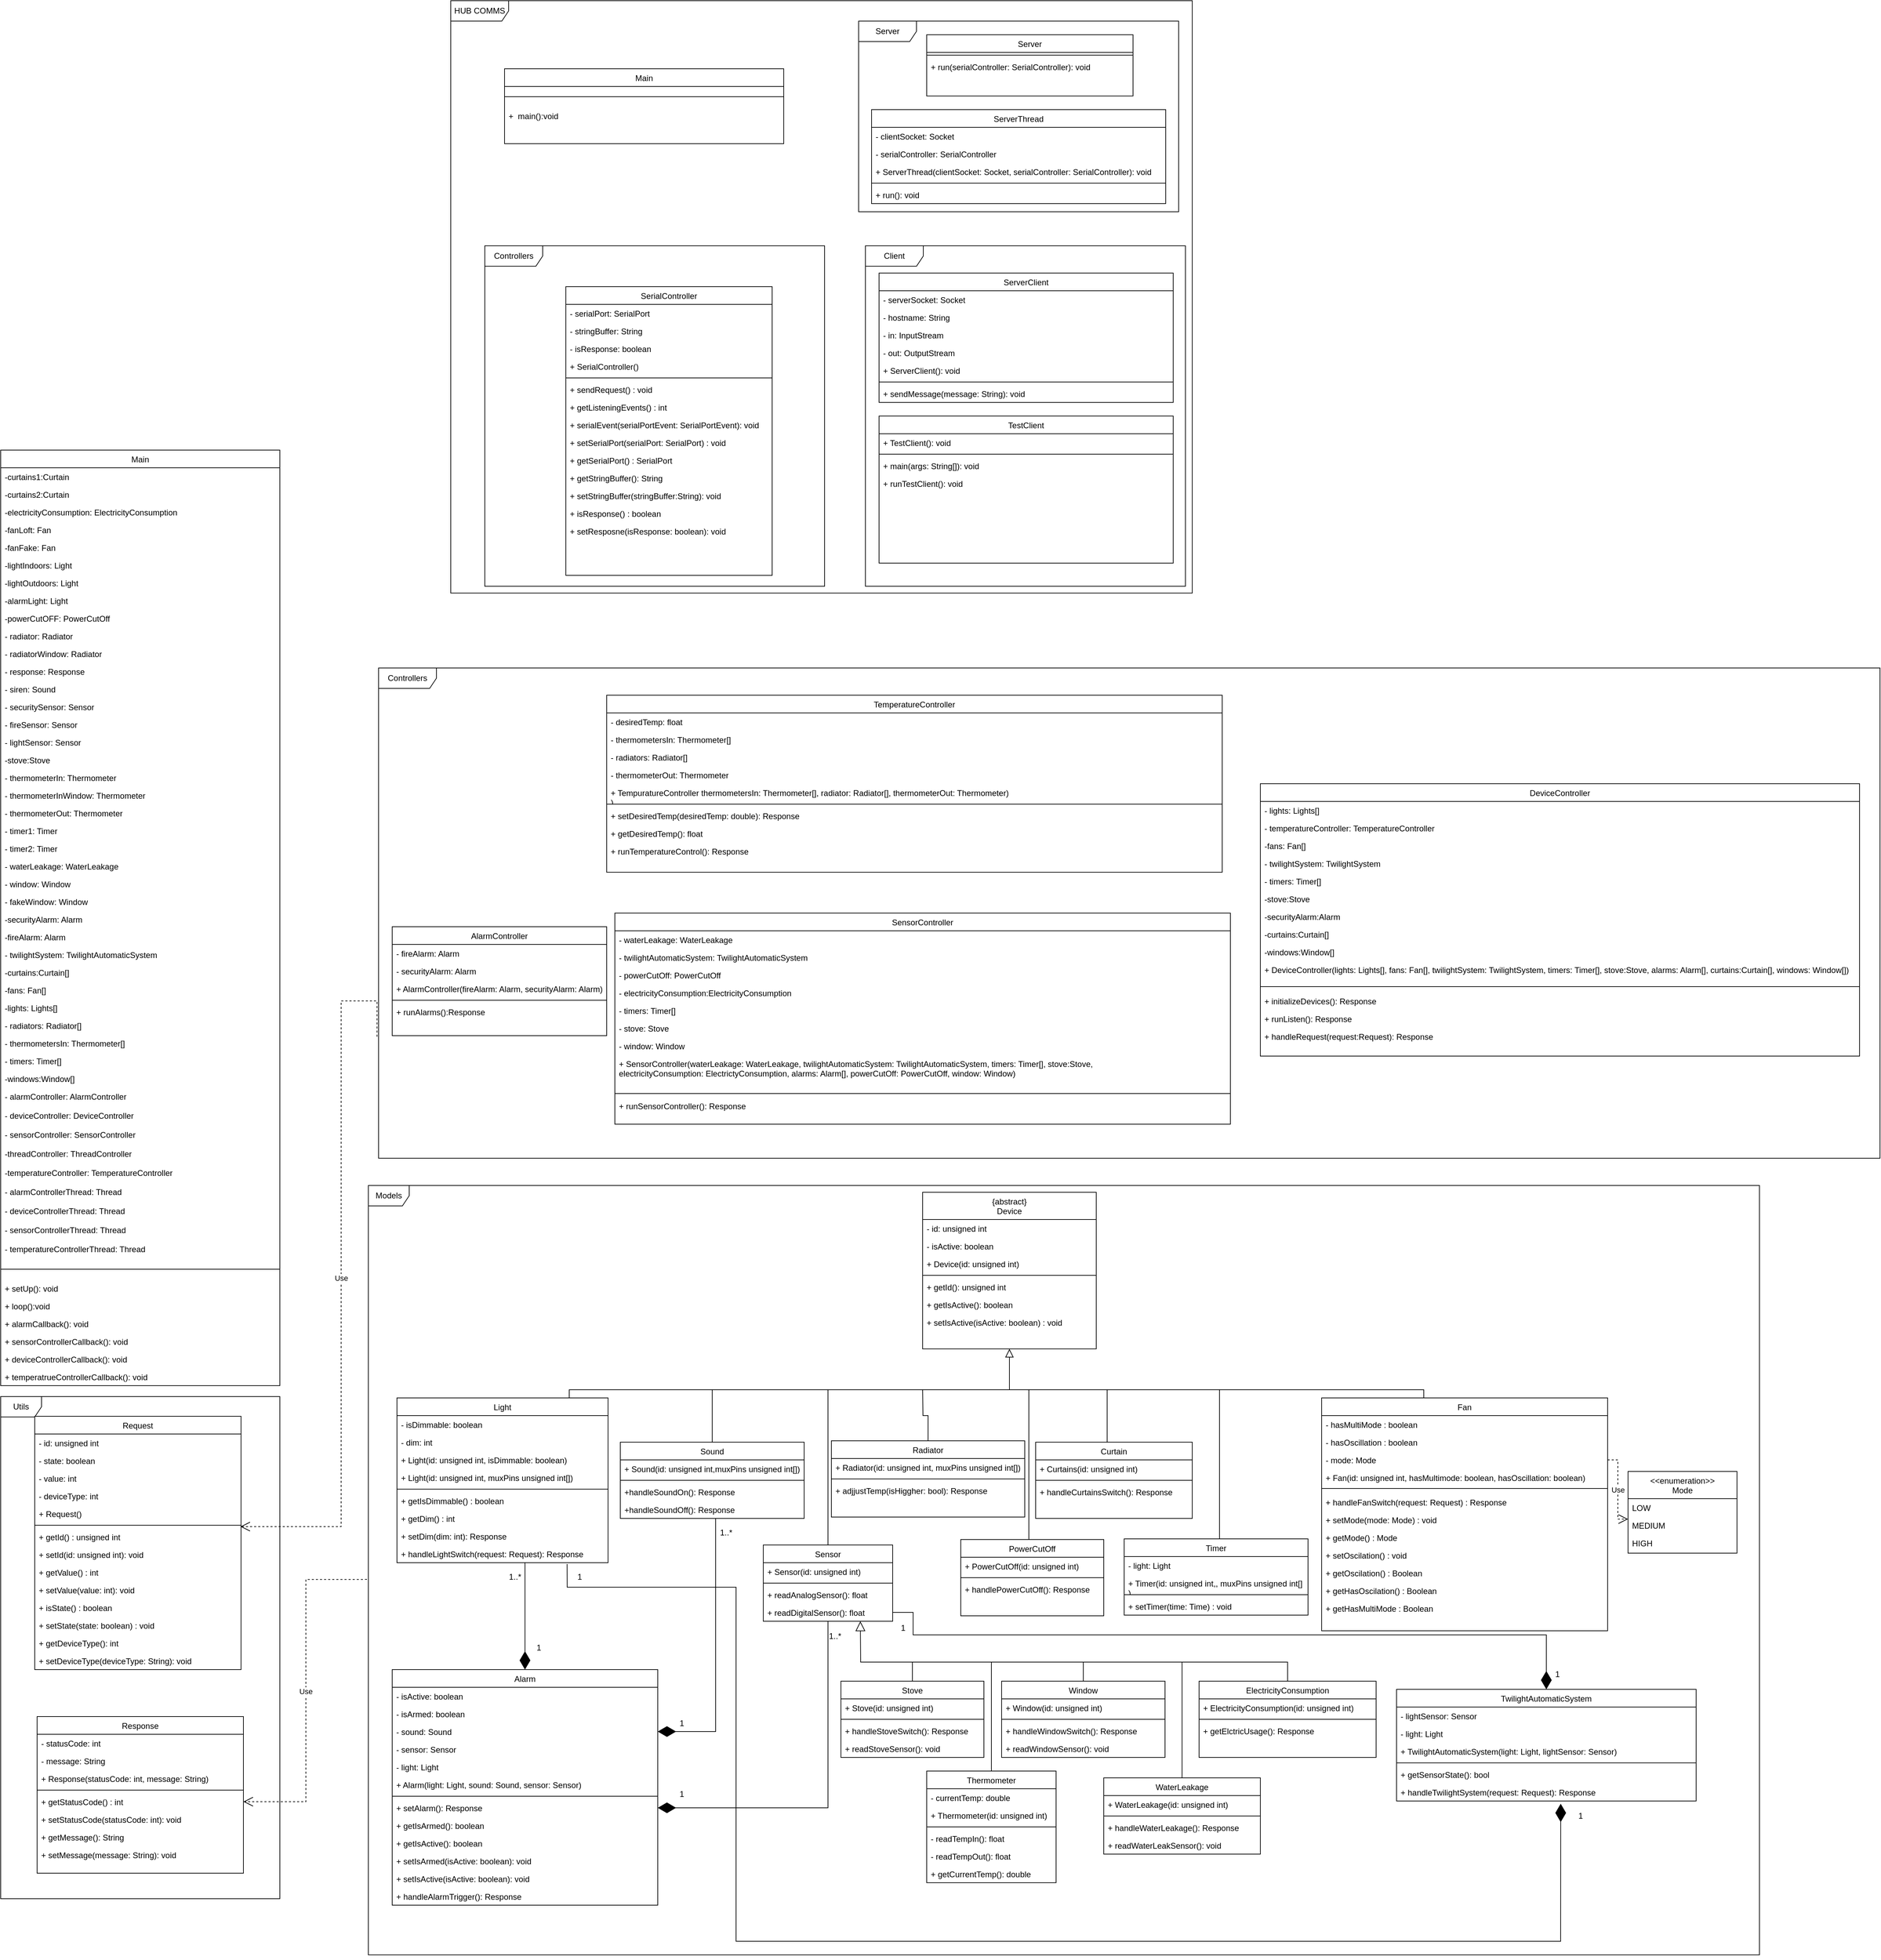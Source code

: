 <mxfile version="15.8.7" type="device" pages="2"><diagram id="C5RBs43oDa-KdzZeNtuy" name="Page-1"><mxGraphModel dx="4596" dy="3563" grid="1" gridSize="10" guides="1" tooltips="1" connect="1" arrows="1" fold="1" page="1" pageScale="1" pageWidth="827" pageHeight="1169" math="0" shadow="0"><root><mxCell id="WIyWlLk6GJQsqaUBKTNV-0"/><mxCell id="WIyWlLk6GJQsqaUBKTNV-1" parent="WIyWlLk6GJQsqaUBKTNV-0"/><mxCell id="apW07KGClmK9L2_TvDyd-1" value="Controllers" style="shape=umlFrame;whiteSpace=wrap;html=1;width=85;height=30;" parent="WIyWlLk6GJQsqaUBKTNV-1" vertex="1"><mxGeometry x="-385" y="-750" width="2205" height="720" as="geometry"/></mxCell><mxCell id="pFQ6doCh6rSl59jZhcS7-0" value="HUB COMMS" style="shape=umlFrame;whiteSpace=wrap;html=1;width=85;height=30;" parent="WIyWlLk6GJQsqaUBKTNV-1" vertex="1"><mxGeometry x="-279" y="-1730" width="1089" height="870" as="geometry"/></mxCell><mxCell id="pFQ6doCh6rSl59jZhcS7-80" value="Server" style="shape=umlFrame;whiteSpace=wrap;html=1;width=85;height=30;" parent="WIyWlLk6GJQsqaUBKTNV-1" vertex="1"><mxGeometry x="320" y="-1700" width="470" height="280" as="geometry"/></mxCell><mxCell id="apW07KGClmK9L2_TvDyd-90" value="Utils" style="shape=umlFrame;whiteSpace=wrap;html=1;" parent="WIyWlLk6GJQsqaUBKTNV-1" vertex="1"><mxGeometry x="-940" y="320" width="410" height="737.5" as="geometry"/></mxCell><mxCell id="5B8soTv5olwlH1tZF95E-53" value="Models" style="shape=umlFrame;whiteSpace=wrap;html=1;" parent="WIyWlLk6GJQsqaUBKTNV-1" vertex="1"><mxGeometry x="-400" y="10" width="2043" height="1130" as="geometry"/></mxCell><mxCell id="zkfFHV4jXpPFQw0GAbJ--0" value="{abstract}&#10;Device" style="swimlane;fontStyle=0;align=center;verticalAlign=top;childLayout=stackLayout;horizontal=1;startSize=40;horizontalStack=0;resizeParent=1;resizeLast=0;collapsible=1;marginBottom=0;rounded=0;shadow=0;strokeWidth=1;" parent="WIyWlLk6GJQsqaUBKTNV-1" vertex="1"><mxGeometry x="414" y="20" width="255" height="230" as="geometry"><mxRectangle x="230" y="140" width="160" height="26" as="alternateBounds"/></mxGeometry></mxCell><mxCell id="zkfFHV4jXpPFQw0GAbJ--1" value="- id: unsigned int" style="text;align=left;verticalAlign=top;spacingLeft=4;spacingRight=4;overflow=hidden;rotatable=0;points=[[0,0.5],[1,0.5]];portConstraint=eastwest;" parent="zkfFHV4jXpPFQw0GAbJ--0" vertex="1"><mxGeometry y="40" width="255" height="26" as="geometry"/></mxCell><mxCell id="5B8soTv5olwlH1tZF95E-75" value="- isActive: boolean" style="text;align=left;verticalAlign=top;spacingLeft=4;spacingRight=4;overflow=hidden;rotatable=0;points=[[0,0.5],[1,0.5]];portConstraint=eastwest;rounded=0;shadow=0;html=0;" parent="zkfFHV4jXpPFQw0GAbJ--0" vertex="1"><mxGeometry y="66" width="255" height="26" as="geometry"/></mxCell><mxCell id="omjaJv-5eXDw9U8dP8X3-4" value="+ Device(id: unsigned int)" style="text;align=left;verticalAlign=top;spacingLeft=4;spacingRight=4;overflow=hidden;rotatable=0;points=[[0,0.5],[1,0.5]];portConstraint=eastwest;rounded=0;shadow=0;html=0;" parent="zkfFHV4jXpPFQw0GAbJ--0" vertex="1"><mxGeometry y="92" width="255" height="26" as="geometry"/></mxCell><mxCell id="zkfFHV4jXpPFQw0GAbJ--4" value="" style="line;html=1;strokeWidth=1;align=left;verticalAlign=middle;spacingTop=-1;spacingLeft=3;spacingRight=3;rotatable=0;labelPosition=right;points=[];portConstraint=eastwest;" parent="zkfFHV4jXpPFQw0GAbJ--0" vertex="1"><mxGeometry y="118" width="255" height="8" as="geometry"/></mxCell><mxCell id="zkfFHV4jXpPFQw0GAbJ--5" value="+ getId(): unsigned int " style="text;align=left;verticalAlign=top;spacingLeft=4;spacingRight=4;overflow=hidden;rotatable=0;points=[[0,0.5],[1,0.5]];portConstraint=eastwest;" parent="zkfFHV4jXpPFQw0GAbJ--0" vertex="1"><mxGeometry y="126" width="255" height="26" as="geometry"/></mxCell><mxCell id="5B8soTv5olwlH1tZF95E-63" value="+ getIsActive(): boolean" style="text;align=left;verticalAlign=top;spacingLeft=4;spacingRight=4;overflow=hidden;rotatable=0;points=[[0,0.5],[1,0.5]];portConstraint=eastwest;fontStyle=0" parent="zkfFHV4jXpPFQw0GAbJ--0" vertex="1"><mxGeometry y="152" width="255" height="26" as="geometry"/></mxCell><mxCell id="5B8soTv5olwlH1tZF95E-64" value="+ setIsActive(isActive: boolean) : void&#10;" style="text;align=left;verticalAlign=top;spacingLeft=4;spacingRight=4;overflow=hidden;rotatable=0;points=[[0,0.5],[1,0.5]];portConstraint=eastwest;" parent="zkfFHV4jXpPFQw0GAbJ--0" vertex="1"><mxGeometry y="178" width="255" height="26" as="geometry"/></mxCell><mxCell id="zkfFHV4jXpPFQw0GAbJ--6" value="Alarm" style="swimlane;fontStyle=0;align=center;verticalAlign=top;childLayout=stackLayout;horizontal=1;startSize=26;horizontalStack=0;resizeParent=1;resizeLast=0;collapsible=1;marginBottom=0;rounded=0;shadow=0;strokeWidth=1;" parent="WIyWlLk6GJQsqaUBKTNV-1" vertex="1"><mxGeometry x="-365" y="721" width="390" height="346" as="geometry"><mxRectangle x="130" y="380" width="160" height="26" as="alternateBounds"/></mxGeometry></mxCell><mxCell id="zkfFHV4jXpPFQw0GAbJ--7" value="- isActive: boolean" style="text;align=left;verticalAlign=top;spacingLeft=4;spacingRight=4;overflow=hidden;rotatable=0;points=[[0,0.5],[1,0.5]];portConstraint=eastwest;" parent="zkfFHV4jXpPFQw0GAbJ--6" vertex="1"><mxGeometry y="26" width="390" height="26" as="geometry"/></mxCell><mxCell id="HE2atEq4IYnIvUiU7jas-24" value="- isArmed: boolean" style="text;align=left;verticalAlign=top;spacingLeft=4;spacingRight=4;overflow=hidden;rotatable=0;points=[[0,0.5],[1,0.5]];portConstraint=eastwest;" parent="zkfFHV4jXpPFQw0GAbJ--6" vertex="1"><mxGeometry y="52" width="390" height="26" as="geometry"/></mxCell><mxCell id="zkfFHV4jXpPFQw0GAbJ--8" value="- sound: Sound" style="text;align=left;verticalAlign=top;spacingLeft=4;spacingRight=4;overflow=hidden;rotatable=0;points=[[0,0.5],[1,0.5]];portConstraint=eastwest;rounded=0;shadow=0;html=0;" parent="zkfFHV4jXpPFQw0GAbJ--6" vertex="1"><mxGeometry y="78" width="390" height="26" as="geometry"/></mxCell><mxCell id="5B8soTv5olwlH1tZF95E-72" value="- sensor: Sensor" style="text;align=left;verticalAlign=top;spacingLeft=4;spacingRight=4;overflow=hidden;rotatable=0;points=[[0,0.5],[1,0.5]];portConstraint=eastwest;rounded=0;shadow=0;html=0;" parent="zkfFHV4jXpPFQw0GAbJ--6" vertex="1"><mxGeometry y="104" width="390" height="26" as="geometry"/></mxCell><mxCell id="5B8soTv5olwlH1tZF95E-57" value="- light: Light" style="text;align=left;verticalAlign=top;spacingLeft=4;spacingRight=4;overflow=hidden;rotatable=0;points=[[0,0.5],[1,0.5]];portConstraint=eastwest;rounded=0;shadow=0;html=0;" parent="zkfFHV4jXpPFQw0GAbJ--6" vertex="1"><mxGeometry y="130" width="390" height="26" as="geometry"/></mxCell><mxCell id="5B8soTv5olwlH1tZF95E-71" value="+ Alarm(light: Light, sound: Sound, sensor: Sensor)" style="text;align=left;verticalAlign=top;spacingLeft=4;spacingRight=4;overflow=hidden;rotatable=0;points=[[0,0.5],[1,0.5]];portConstraint=eastwest;rounded=0;shadow=0;html=0;" parent="zkfFHV4jXpPFQw0GAbJ--6" vertex="1"><mxGeometry y="156" width="390" height="26" as="geometry"/></mxCell><mxCell id="zkfFHV4jXpPFQw0GAbJ--9" value="" style="line;html=1;strokeWidth=1;align=left;verticalAlign=middle;spacingTop=-1;spacingLeft=3;spacingRight=3;rotatable=0;labelPosition=right;points=[];portConstraint=eastwest;" parent="zkfFHV4jXpPFQw0GAbJ--6" vertex="1"><mxGeometry y="182" width="390" height="8" as="geometry"/></mxCell><mxCell id="zkfFHV4jXpPFQw0GAbJ--10" value="+ setAlarm(): Response" style="text;align=left;verticalAlign=top;spacingLeft=4;spacingRight=4;overflow=hidden;rotatable=0;points=[[0,0.5],[1,0.5]];portConstraint=eastwest;fontStyle=0" parent="zkfFHV4jXpPFQw0GAbJ--6" vertex="1"><mxGeometry y="190" width="390" height="26" as="geometry"/></mxCell><mxCell id="5B8soTv5olwlH1tZF95E-73" value="+ getIsArmed(): boolean" style="text;align=left;verticalAlign=top;spacingLeft=4;spacingRight=4;overflow=hidden;rotatable=0;points=[[0,0.5],[1,0.5]];portConstraint=eastwest;" parent="zkfFHV4jXpPFQw0GAbJ--6" vertex="1"><mxGeometry y="216" width="390" height="26" as="geometry"/></mxCell><mxCell id="HE2atEq4IYnIvUiU7jas-25" value="+ getIsActive(): boolean" style="text;align=left;verticalAlign=top;spacingLeft=4;spacingRight=4;overflow=hidden;rotatable=0;points=[[0,0.5],[1,0.5]];portConstraint=eastwest;" parent="zkfFHV4jXpPFQw0GAbJ--6" vertex="1"><mxGeometry y="242" width="390" height="26" as="geometry"/></mxCell><mxCell id="HE2atEq4IYnIvUiU7jas-26" value="+ setIsArmed(isActive: boolean): void" style="text;align=left;verticalAlign=top;spacingLeft=4;spacingRight=4;overflow=hidden;rotatable=0;points=[[0,0.5],[1,0.5]];portConstraint=eastwest;" parent="zkfFHV4jXpPFQw0GAbJ--6" vertex="1"><mxGeometry y="268" width="390" height="26" as="geometry"/></mxCell><mxCell id="omjaJv-5eXDw9U8dP8X3-19" value="+ setIsActive(isActive: boolean): void" style="text;align=left;verticalAlign=top;spacingLeft=4;spacingRight=4;overflow=hidden;rotatable=0;points=[[0,0.5],[1,0.5]];portConstraint=eastwest;" parent="zkfFHV4jXpPFQw0GAbJ--6" vertex="1"><mxGeometry y="294" width="390" height="26" as="geometry"/></mxCell><mxCell id="HEWJCWUCK1rH2p3jo8sL-19" value="+ handleAlarmTrigger(): Response" style="text;align=left;verticalAlign=top;spacingLeft=4;spacingRight=4;overflow=hidden;rotatable=0;points=[[0,0.5],[1,0.5]];portConstraint=eastwest;" parent="zkfFHV4jXpPFQw0GAbJ--6" vertex="1"><mxGeometry y="320" width="390" height="26" as="geometry"/></mxCell><mxCell id="zkfFHV4jXpPFQw0GAbJ--12" value="" style="endArrow=block;endSize=10;endFill=0;shadow=0;strokeWidth=1;rounded=0;edgeStyle=elbowEdgeStyle;elbow=vertical;exitX=0.5;exitY=0;exitDx=0;exitDy=0;" parent="WIyWlLk6GJQsqaUBKTNV-1" source="5B8soTv5olwlH1tZF95E-27" target="zkfFHV4jXpPFQw0GAbJ--0" edge="1"><mxGeometry width="160" relative="1" as="geometry"><mxPoint x="340" y="410" as="sourcePoint"/><mxPoint x="200" y="203" as="targetPoint"/><Array as="points"><mxPoint x="150" y="310"/><mxPoint x="320" y="310"/></Array></mxGeometry></mxCell><mxCell id="5B8soTv5olwlH1tZF95E-7" style="edgeStyle=orthogonalEdgeStyle;rounded=0;orthogonalLoop=1;jettySize=auto;html=1;exitX=0.5;exitY=0;exitDx=0;exitDy=0;endArrow=none;endFill=0;" parent="WIyWlLk6GJQsqaUBKTNV-1" source="5B8soTv5olwlH1tZF95E-0" edge="1"><mxGeometry relative="1" as="geometry"><mxPoint x="250" y="310" as="targetPoint"/><Array as="points"><mxPoint x="-105" y="310"/></Array></mxGeometry></mxCell><mxCell id="5B8soTv5olwlH1tZF95E-0" value="Light" style="swimlane;fontStyle=0;align=center;verticalAlign=top;childLayout=stackLayout;horizontal=1;startSize=26;horizontalStack=0;resizeParent=1;resizeLast=0;collapsible=1;marginBottom=0;rounded=0;shadow=0;strokeWidth=1;" parent="WIyWlLk6GJQsqaUBKTNV-1" vertex="1"><mxGeometry x="-358" y="322" width="310" height="242" as="geometry"><mxRectangle x="130" y="380" width="160" height="26" as="alternateBounds"/></mxGeometry></mxCell><mxCell id="5B8soTv5olwlH1tZF95E-1" value="- isDimmable: boolean" style="text;align=left;verticalAlign=top;spacingLeft=4;spacingRight=4;overflow=hidden;rotatable=0;points=[[0,0.5],[1,0.5]];portConstraint=eastwest;" parent="5B8soTv5olwlH1tZF95E-0" vertex="1"><mxGeometry y="26" width="310" height="26" as="geometry"/></mxCell><mxCell id="5B8soTv5olwlH1tZF95E-74" value="- dim: int" style="text;align=left;verticalAlign=top;spacingLeft=4;spacingRight=4;overflow=hidden;rotatable=0;points=[[0,0.5],[1,0.5]];portConstraint=eastwest;rounded=0;shadow=0;html=0;" parent="5B8soTv5olwlH1tZF95E-0" vertex="1"><mxGeometry y="52" width="310" height="26" as="geometry"/></mxCell><mxCell id="QDtoxbtOQHZudCONMdDj-1" value="+ Light(id: unsigned int, isDimmable: boolean)" style="text;align=left;verticalAlign=top;spacingLeft=4;spacingRight=4;overflow=hidden;rotatable=0;points=[[0,0.5],[1,0.5]];portConstraint=eastwest;rounded=0;shadow=0;html=0;" vertex="1" parent="5B8soTv5olwlH1tZF95E-0"><mxGeometry y="78" width="310" height="26" as="geometry"/></mxCell><mxCell id="5B8soTv5olwlH1tZF95E-2" value="+ Light(id: unsigned int, muxPins unsigned int[])" style="text;align=left;verticalAlign=top;spacingLeft=4;spacingRight=4;overflow=hidden;rotatable=0;points=[[0,0.5],[1,0.5]];portConstraint=eastwest;rounded=0;shadow=0;html=0;" parent="5B8soTv5olwlH1tZF95E-0" vertex="1"><mxGeometry y="104" width="310" height="26" as="geometry"/></mxCell><mxCell id="5B8soTv5olwlH1tZF95E-3" value="" style="line;html=1;strokeWidth=1;align=left;verticalAlign=middle;spacingTop=-1;spacingLeft=3;spacingRight=3;rotatable=0;labelPosition=right;points=[];portConstraint=eastwest;" parent="5B8soTv5olwlH1tZF95E-0" vertex="1"><mxGeometry y="130" width="310" height="8" as="geometry"/></mxCell><mxCell id="5B8soTv5olwlH1tZF95E-4" value="+ getIsDimmable() : boolean" style="text;align=left;verticalAlign=top;spacingLeft=4;spacingRight=4;overflow=hidden;rotatable=0;points=[[0,0.5],[1,0.5]];portConstraint=eastwest;fontStyle=0" parent="5B8soTv5olwlH1tZF95E-0" vertex="1"><mxGeometry y="138" width="310" height="26" as="geometry"/></mxCell><mxCell id="5B8soTv5olwlH1tZF95E-79" value="+ getDim() : int" style="text;align=left;verticalAlign=top;spacingLeft=4;spacingRight=4;overflow=hidden;rotatable=0;points=[[0,0.5],[1,0.5]];portConstraint=eastwest;fontStyle=0" parent="5B8soTv5olwlH1tZF95E-0" vertex="1"><mxGeometry y="164" width="310" height="26" as="geometry"/></mxCell><mxCell id="5B8soTv5olwlH1tZF95E-5" value="+ setDim(dim: int): Response" style="text;align=left;verticalAlign=top;spacingLeft=4;spacingRight=4;overflow=hidden;rotatable=0;points=[[0,0.5],[1,0.5]];portConstraint=eastwest;" parent="5B8soTv5olwlH1tZF95E-0" vertex="1"><mxGeometry y="190" width="310" height="26" as="geometry"/></mxCell><mxCell id="omjaJv-5eXDw9U8dP8X3-22" value="+ handleLightSwitch(request: Request): Response" style="text;align=left;verticalAlign=top;spacingLeft=4;spacingRight=4;overflow=hidden;rotatable=0;points=[[0,0.5],[1,0.5]];portConstraint=eastwest;" parent="5B8soTv5olwlH1tZF95E-0" vertex="1"><mxGeometry y="216" width="310" height="26" as="geometry"/></mxCell><mxCell id="5B8soTv5olwlH1tZF95E-70" style="edgeStyle=orthogonalEdgeStyle;rounded=0;orthogonalLoop=1;jettySize=auto;html=1;exitX=0.5;exitY=0;exitDx=0;exitDy=0;endArrow=none;endFill=0;" parent="WIyWlLk6GJQsqaUBKTNV-1" source="5B8soTv5olwlH1tZF95E-10" edge="1"><mxGeometry relative="1" as="geometry"><mxPoint x="550" y="310" as="targetPoint"/><Array as="points"><mxPoint x="1150" y="310"/></Array></mxGeometry></mxCell><mxCell id="5B8soTv5olwlH1tZF95E-10" value="Fan" style="swimlane;fontStyle=0;align=center;verticalAlign=top;childLayout=stackLayout;horizontal=1;startSize=26;horizontalStack=0;resizeParent=1;resizeLast=0;collapsible=1;marginBottom=0;rounded=0;shadow=0;strokeWidth=1;" parent="WIyWlLk6GJQsqaUBKTNV-1" vertex="1"><mxGeometry x="1000" y="322" width="420" height="342" as="geometry"><mxRectangle x="130" y="380" width="160" height="26" as="alternateBounds"/></mxGeometry></mxCell><mxCell id="5B8soTv5olwlH1tZF95E-11" value="- hasMultiMode : boolean" style="text;align=left;verticalAlign=top;spacingLeft=4;spacingRight=4;overflow=hidden;rotatable=0;points=[[0,0.5],[1,0.5]];portConstraint=eastwest;" parent="5B8soTv5olwlH1tZF95E-10" vertex="1"><mxGeometry y="26" width="420" height="26" as="geometry"/></mxCell><mxCell id="5B8soTv5olwlH1tZF95E-12" value="- hasOscillation : boolean" style="text;align=left;verticalAlign=top;spacingLeft=4;spacingRight=4;overflow=hidden;rotatable=0;points=[[0,0.5],[1,0.5]];portConstraint=eastwest;rounded=0;shadow=0;html=0;" parent="5B8soTv5olwlH1tZF95E-10" vertex="1"><mxGeometry y="52" width="420" height="26" as="geometry"/></mxCell><mxCell id="5B8soTv5olwlH1tZF95E-24" value="- mode: Mode" style="text;align=left;verticalAlign=top;spacingLeft=4;spacingRight=4;overflow=hidden;rotatable=0;points=[[0,0.5],[1,0.5]];portConstraint=eastwest;rounded=0;shadow=0;html=0;" parent="5B8soTv5olwlH1tZF95E-10" vertex="1"><mxGeometry y="78" width="420" height="26" as="geometry"/></mxCell><mxCell id="5B8soTv5olwlH1tZF95E-51" value="+ Fan(id: unsigned int, hasMultimode: boolean, hasOscillation: boolean)" style="text;align=left;verticalAlign=top;spacingLeft=4;spacingRight=4;overflow=hidden;rotatable=0;points=[[0,0.5],[1,0.5]];portConstraint=eastwest;rounded=0;shadow=0;html=0;" parent="5B8soTv5olwlH1tZF95E-10" vertex="1"><mxGeometry y="104" width="420" height="22" as="geometry"/></mxCell><mxCell id="5B8soTv5olwlH1tZF95E-13" value="" style="line;html=1;strokeWidth=1;align=left;verticalAlign=middle;spacingTop=-1;spacingLeft=3;spacingRight=3;rotatable=0;labelPosition=right;points=[];portConstraint=eastwest;" parent="5B8soTv5olwlH1tZF95E-10" vertex="1"><mxGeometry y="126" width="420" height="14" as="geometry"/></mxCell><mxCell id="QDtoxbtOQHZudCONMdDj-0" value="+ handleFanSwitch(request: Request) : Response" style="text;align=left;verticalAlign=top;spacingLeft=4;spacingRight=4;overflow=hidden;rotatable=0;points=[[0,0.5],[1,0.5]];portConstraint=eastwest;fontStyle=0" vertex="1" parent="5B8soTv5olwlH1tZF95E-10"><mxGeometry y="140" width="420" height="26" as="geometry"/></mxCell><mxCell id="5B8soTv5olwlH1tZF95E-14" value="+ setMode(mode: Mode) : void" style="text;align=left;verticalAlign=top;spacingLeft=4;spacingRight=4;overflow=hidden;rotatable=0;points=[[0,0.5],[1,0.5]];portConstraint=eastwest;fontStyle=0" parent="5B8soTv5olwlH1tZF95E-10" vertex="1"><mxGeometry y="166" width="420" height="26" as="geometry"/></mxCell><mxCell id="5B8soTv5olwlH1tZF95E-82" value="+ getMode() : Mode" style="text;align=left;verticalAlign=top;spacingLeft=4;spacingRight=4;overflow=hidden;rotatable=0;points=[[0,0.5],[1,0.5]];portConstraint=eastwest;fontStyle=0" parent="5B8soTv5olwlH1tZF95E-10" vertex="1"><mxGeometry y="192" width="420" height="26" as="geometry"/></mxCell><mxCell id="5B8soTv5olwlH1tZF95E-44" value="+ setOscilation() : void" style="text;align=left;verticalAlign=top;spacingLeft=4;spacingRight=4;overflow=hidden;rotatable=0;points=[[0,0.5],[1,0.5]];portConstraint=eastwest;" parent="5B8soTv5olwlH1tZF95E-10" vertex="1"><mxGeometry y="218" width="420" height="26" as="geometry"/></mxCell><mxCell id="5B8soTv5olwlH1tZF95E-83" value="+ getOscilation() : Boolean" style="text;align=left;verticalAlign=top;spacingLeft=4;spacingRight=4;overflow=hidden;rotatable=0;points=[[0,0.5],[1,0.5]];portConstraint=eastwest;" parent="5B8soTv5olwlH1tZF95E-10" vertex="1"><mxGeometry y="244" width="420" height="26" as="geometry"/></mxCell><mxCell id="5B8soTv5olwlH1tZF95E-84" value="+ getHasOscilation() : Boolean" style="text;align=left;verticalAlign=top;spacingLeft=4;spacingRight=4;overflow=hidden;rotatable=0;points=[[0,0.5],[1,0.5]];portConstraint=eastwest;" parent="5B8soTv5olwlH1tZF95E-10" vertex="1"><mxGeometry y="270" width="420" height="26" as="geometry"/></mxCell><mxCell id="5B8soTv5olwlH1tZF95E-85" value="+ getHasMultiMode : Boolean" style="text;align=left;verticalAlign=top;spacingLeft=4;spacingRight=4;overflow=hidden;rotatable=0;points=[[0,0.5],[1,0.5]];portConstraint=eastwest;" parent="5B8soTv5olwlH1tZF95E-10" vertex="1"><mxGeometry y="296" width="420" height="26" as="geometry"/></mxCell><mxCell id="5B8soTv5olwlH1tZF95E-16" value="&lt;&lt;enumeration&gt;&gt;&#10;Mode" style="swimlane;fontStyle=0;align=center;verticalAlign=top;childLayout=stackLayout;horizontal=1;startSize=40;horizontalStack=0;resizeParent=1;resizeLast=0;collapsible=1;marginBottom=0;rounded=0;shadow=0;strokeWidth=1;" parent="WIyWlLk6GJQsqaUBKTNV-1" vertex="1"><mxGeometry x="1450" y="430" width="160" height="120" as="geometry"><mxRectangle x="130" y="380" width="160" height="26" as="alternateBounds"/></mxGeometry></mxCell><mxCell id="5B8soTv5olwlH1tZF95E-17" value="LOW" style="text;align=left;verticalAlign=top;spacingLeft=4;spacingRight=4;overflow=hidden;rotatable=0;points=[[0,0.5],[1,0.5]];portConstraint=eastwest;" parent="5B8soTv5olwlH1tZF95E-16" vertex="1"><mxGeometry y="40" width="160" height="26" as="geometry"/></mxCell><mxCell id="5B8soTv5olwlH1tZF95E-18" value="MEDIUM" style="text;align=left;verticalAlign=top;spacingLeft=4;spacingRight=4;overflow=hidden;rotatable=0;points=[[0,0.5],[1,0.5]];portConstraint=eastwest;rounded=0;shadow=0;html=0;" parent="5B8soTv5olwlH1tZF95E-16" vertex="1"><mxGeometry y="66" width="160" height="26" as="geometry"/></mxCell><mxCell id="5B8soTv5olwlH1tZF95E-22" value="HIGH" style="text;align=left;verticalAlign=top;spacingLeft=4;spacingRight=4;overflow=hidden;rotatable=0;points=[[0,0.5],[1,0.5]];portConstraint=eastwest;rounded=0;shadow=0;html=0;" parent="5B8soTv5olwlH1tZF95E-16" vertex="1"><mxGeometry y="92" width="160" height="26" as="geometry"/></mxCell><mxCell id="5B8soTv5olwlH1tZF95E-26" value="Use" style="endArrow=open;endSize=12;dashed=1;html=1;rounded=0;edgeStyle=orthogonalEdgeStyle;entryX=0;entryY=0.154;entryDx=0;entryDy=0;entryPerimeter=0;exitX=1;exitY=0.5;exitDx=0;exitDy=0;" parent="WIyWlLk6GJQsqaUBKTNV-1" source="5B8soTv5olwlH1tZF95E-24" target="5B8soTv5olwlH1tZF95E-18" edge="1"><mxGeometry width="160" relative="1" as="geometry"><mxPoint x="560" y="428.5" as="sourcePoint"/><mxPoint x="720" y="428.5" as="targetPoint"/></mxGeometry></mxCell><mxCell id="5B8soTv5olwlH1tZF95E-27" value="Sound" style="swimlane;fontStyle=0;align=center;verticalAlign=top;childLayout=stackLayout;horizontal=1;startSize=26;horizontalStack=0;resizeParent=1;resizeLast=0;collapsible=1;marginBottom=0;rounded=0;shadow=0;strokeWidth=1;" parent="WIyWlLk6GJQsqaUBKTNV-1" vertex="1"><mxGeometry x="-30" y="387" width="270" height="112" as="geometry"><mxRectangle x="130" y="380" width="160" height="26" as="alternateBounds"/></mxGeometry></mxCell><mxCell id="5B8soTv5olwlH1tZF95E-54" value="+ Sound(id: unsigned int,muxPins unsigned int[])" style="text;align=left;verticalAlign=top;spacingLeft=4;spacingRight=4;overflow=hidden;rotatable=0;points=[[0,0.5],[1,0.5]];portConstraint=eastwest;" parent="5B8soTv5olwlH1tZF95E-27" vertex="1"><mxGeometry y="26" width="270" height="26" as="geometry"/></mxCell><mxCell id="5B8soTv5olwlH1tZF95E-30" value="" style="line;html=1;strokeWidth=1;align=left;verticalAlign=middle;spacingTop=-1;spacingLeft=3;spacingRight=3;rotatable=0;labelPosition=right;points=[];portConstraint=eastwest;" parent="5B8soTv5olwlH1tZF95E-27" vertex="1"><mxGeometry y="52" width="270" height="8" as="geometry"/></mxCell><mxCell id="omjaJv-5eXDw9U8dP8X3-5" value="+handleSoundOn(): Response" style="text;align=left;verticalAlign=top;spacingLeft=4;spacingRight=4;overflow=hidden;rotatable=0;points=[[0,0.5],[1,0.5]];portConstraint=eastwest;" parent="5B8soTv5olwlH1tZF95E-27" vertex="1"><mxGeometry y="60" width="270" height="26" as="geometry"/></mxCell><mxCell id="omjaJv-5eXDw9U8dP8X3-21" value="+handleSoundOff(): Response" style="text;align=left;verticalAlign=top;spacingLeft=4;spacingRight=4;overflow=hidden;rotatable=0;points=[[0,0.5],[1,0.5]];portConstraint=eastwest;" parent="5B8soTv5olwlH1tZF95E-27" vertex="1"><mxGeometry y="86" width="270" height="26" as="geometry"/></mxCell><mxCell id="5B8soTv5olwlH1tZF95E-33" value="Response" style="swimlane;fontStyle=0;align=center;verticalAlign=top;childLayout=stackLayout;horizontal=1;startSize=26;horizontalStack=0;resizeParent=1;resizeLast=0;collapsible=1;marginBottom=0;rounded=0;shadow=0;strokeWidth=1;" parent="WIyWlLk6GJQsqaUBKTNV-1" vertex="1"><mxGeometry x="-886.5" y="790" width="303" height="230" as="geometry"><mxRectangle x="550" y="140" width="160" height="26" as="alternateBounds"/></mxGeometry></mxCell><mxCell id="5B8soTv5olwlH1tZF95E-34" value="- statusCode: int" style="text;align=left;verticalAlign=top;spacingLeft=4;spacingRight=4;overflow=hidden;rotatable=0;points=[[0,0.5],[1,0.5]];portConstraint=eastwest;" parent="5B8soTv5olwlH1tZF95E-33" vertex="1"><mxGeometry y="26" width="303" height="26" as="geometry"/></mxCell><mxCell id="5B8soTv5olwlH1tZF95E-35" value="- message: String" style="text;align=left;verticalAlign=top;spacingLeft=4;spacingRight=4;overflow=hidden;rotatable=0;points=[[0,0.5],[1,0.5]];portConstraint=eastwest;rounded=0;shadow=0;html=0;" parent="5B8soTv5olwlH1tZF95E-33" vertex="1"><mxGeometry y="52" width="303" height="26" as="geometry"/></mxCell><mxCell id="5B8soTv5olwlH1tZF95E-36" value="+ Response(statusCode: int, message: String)" style="text;align=left;verticalAlign=top;spacingLeft=4;spacingRight=4;overflow=hidden;rotatable=0;points=[[0,0.5],[1,0.5]];portConstraint=eastwest;rounded=0;shadow=0;html=0;" parent="5B8soTv5olwlH1tZF95E-33" vertex="1"><mxGeometry y="78" width="303" height="26" as="geometry"/></mxCell><mxCell id="5B8soTv5olwlH1tZF95E-39" value="" style="line;html=1;strokeWidth=1;align=left;verticalAlign=middle;spacingTop=-1;spacingLeft=3;spacingRight=3;rotatable=0;labelPosition=right;points=[];portConstraint=eastwest;" parent="5B8soTv5olwlH1tZF95E-33" vertex="1"><mxGeometry y="104" width="303" height="8" as="geometry"/></mxCell><mxCell id="5B8soTv5olwlH1tZF95E-40" value="+ getStatusCode() : int" style="text;align=left;verticalAlign=top;spacingLeft=4;spacingRight=4;overflow=hidden;rotatable=0;points=[[0,0.5],[1,0.5]];portConstraint=eastwest;" parent="5B8soTv5olwlH1tZF95E-33" vertex="1"><mxGeometry y="112" width="303" height="26" as="geometry"/></mxCell><mxCell id="5B8soTv5olwlH1tZF95E-41" value="+ setStatusCode(statusCode: int): void" style="text;align=left;verticalAlign=top;spacingLeft=4;spacingRight=4;overflow=hidden;rotatable=0;points=[[0,0.5],[1,0.5]];portConstraint=eastwest;" parent="5B8soTv5olwlH1tZF95E-33" vertex="1"><mxGeometry y="138" width="303" height="26" as="geometry"/></mxCell><mxCell id="5B8soTv5olwlH1tZF95E-42" value="+ getMessage(): String" style="text;align=left;verticalAlign=top;spacingLeft=4;spacingRight=4;overflow=hidden;rotatable=0;points=[[0,0.5],[1,0.5]];portConstraint=eastwest;" parent="5B8soTv5olwlH1tZF95E-33" vertex="1"><mxGeometry y="164" width="303" height="26" as="geometry"/></mxCell><mxCell id="5B8soTv5olwlH1tZF95E-43" value="+ setMessage(message: String): void" style="text;align=left;verticalAlign=top;spacingLeft=4;spacingRight=4;overflow=hidden;rotatable=0;points=[[0,0.5],[1,0.5]];portConstraint=eastwest;" parent="5B8soTv5olwlH1tZF95E-33" vertex="1"><mxGeometry y="190" width="303" height="26" as="geometry"/></mxCell><mxCell id="5B8soTv5olwlH1tZF95E-45" value="" style="endArrow=diamondThin;endFill=1;endSize=24;html=1;rounded=0;edgeStyle=orthogonalEdgeStyle;entryX=1;entryY=0.5;entryDx=0;entryDy=0;exitX=0.5;exitY=1;exitDx=0;exitDy=0;" parent="WIyWlLk6GJQsqaUBKTNV-1" source="5B8soTv5olwlH1tZF95E-27" target="zkfFHV4jXpPFQw0GAbJ--8" edge="1"><mxGeometry width="160" relative="1" as="geometry"><mxPoint x="300" y="590" as="sourcePoint"/><mxPoint x="480" y="490" as="targetPoint"/><Array as="points"><mxPoint x="110" y="499"/><mxPoint x="110" y="812"/></Array></mxGeometry></mxCell><mxCell id="5B8soTv5olwlH1tZF95E-46" value="1" style="text;html=1;align=center;verticalAlign=middle;resizable=0;points=[];autosize=1;strokeColor=none;fillColor=none;" parent="WIyWlLk6GJQsqaUBKTNV-1" vertex="1"><mxGeometry x="50" y="894" width="20" height="20" as="geometry"/></mxCell><mxCell id="5B8soTv5olwlH1tZF95E-47" value="1..*" style="text;html=1;align=center;verticalAlign=middle;resizable=0;points=[];autosize=1;strokeColor=none;fillColor=none;" parent="WIyWlLk6GJQsqaUBKTNV-1" vertex="1"><mxGeometry x="110" y="510" width="30" height="20" as="geometry"/></mxCell><mxCell id="5B8soTv5olwlH1tZF95E-48" value="" style="endArrow=diamondThin;endFill=1;endSize=24;html=1;rounded=0;edgeStyle=orthogonalEdgeStyle;entryX=0.5;entryY=0;entryDx=0;entryDy=0;" parent="WIyWlLk6GJQsqaUBKTNV-1" source="omjaJv-5eXDw9U8dP8X3-22" target="zkfFHV4jXpPFQw0GAbJ--6" edge="1"><mxGeometry width="160" relative="1" as="geometry"><mxPoint x="-115" y="560" as="sourcePoint"/><mxPoint x="480" y="490" as="targetPoint"/><Array as="points"><mxPoint x="-170" y="700"/></Array></mxGeometry></mxCell><mxCell id="5B8soTv5olwlH1tZF95E-49" value="1" style="text;html=1;align=center;verticalAlign=middle;resizable=0;points=[];autosize=1;strokeColor=none;fillColor=none;" parent="WIyWlLk6GJQsqaUBKTNV-1" vertex="1"><mxGeometry x="-160" y="678.75" width="20" height="20" as="geometry"/></mxCell><mxCell id="5B8soTv5olwlH1tZF95E-50" value="1..*" style="text;html=1;align=center;verticalAlign=middle;resizable=0;points=[];autosize=1;strokeColor=none;fillColor=none;" parent="WIyWlLk6GJQsqaUBKTNV-1" vertex="1"><mxGeometry x="-200" y="575" width="30" height="20" as="geometry"/></mxCell><mxCell id="5B8soTv5olwlH1tZF95E-65" style="edgeStyle=orthogonalEdgeStyle;rounded=0;orthogonalLoop=1;jettySize=auto;html=1;exitX=0.5;exitY=0;exitDx=0;exitDy=0;endArrow=none;endFill=0;" parent="WIyWlLk6GJQsqaUBKTNV-1" source="5B8soTv5olwlH1tZF95E-58" edge="1"><mxGeometry relative="1" as="geometry"><mxPoint x="550" y="310" as="targetPoint"/><Array as="points"><mxPoint x="275" y="310"/></Array></mxGeometry></mxCell><mxCell id="5B8soTv5olwlH1tZF95E-58" value="Sensor" style="swimlane;fontStyle=0;align=center;verticalAlign=top;childLayout=stackLayout;horizontal=1;startSize=26;horizontalStack=0;resizeParent=1;resizeLast=0;collapsible=1;marginBottom=0;rounded=0;shadow=0;strokeWidth=1;" parent="WIyWlLk6GJQsqaUBKTNV-1" vertex="1"><mxGeometry x="180" y="538" width="190" height="112" as="geometry"><mxRectangle x="130" y="380" width="160" height="26" as="alternateBounds"/></mxGeometry></mxCell><mxCell id="5B8soTv5olwlH1tZF95E-61" value="+ Sensor(id: unsigned int)" style="text;align=left;verticalAlign=top;spacingLeft=4;spacingRight=4;overflow=hidden;rotatable=0;points=[[0,0.5],[1,0.5]];portConstraint=eastwest;rounded=0;shadow=0;html=0;" parent="5B8soTv5olwlH1tZF95E-58" vertex="1"><mxGeometry y="26" width="190" height="26" as="geometry"/></mxCell><mxCell id="5B8soTv5olwlH1tZF95E-62" value="" style="line;html=1;strokeWidth=1;align=left;verticalAlign=middle;spacingTop=-1;spacingLeft=3;spacingRight=3;rotatable=0;labelPosition=right;points=[];portConstraint=eastwest;" parent="5B8soTv5olwlH1tZF95E-58" vertex="1"><mxGeometry y="52" width="190" height="8" as="geometry"/></mxCell><mxCell id="apW07KGClmK9L2_TvDyd-36" value="+ readAnalogSensor(): float" style="text;align=left;verticalAlign=top;spacingLeft=4;spacingRight=4;overflow=hidden;rotatable=0;points=[[0,0.5],[1,0.5]];portConstraint=eastwest;rounded=0;shadow=0;html=0;" parent="5B8soTv5olwlH1tZF95E-58" vertex="1"><mxGeometry y="60" width="190" height="26" as="geometry"/></mxCell><mxCell id="HE2atEq4IYnIvUiU7jas-12" value="+ readDigitalSensor(): float" style="text;align=left;verticalAlign=top;spacingLeft=4;spacingRight=4;overflow=hidden;rotatable=0;points=[[0,0.5],[1,0.5]];portConstraint=eastwest;rounded=0;shadow=0;html=0;" parent="5B8soTv5olwlH1tZF95E-58" vertex="1"><mxGeometry y="86" width="190" height="26" as="geometry"/></mxCell><mxCell id="5B8soTv5olwlH1tZF95E-66" value="" style="endArrow=diamondThin;endFill=1;endSize=24;html=1;rounded=0;edgeStyle=orthogonalEdgeStyle;entryX=1;entryY=0.5;entryDx=0;entryDy=0;startArrow=none;exitX=0.5;exitY=1;exitDx=0;exitDy=0;" parent="WIyWlLk6GJQsqaUBKTNV-1" source="5B8soTv5olwlH1tZF95E-58" target="zkfFHV4jXpPFQw0GAbJ--10" edge="1"><mxGeometry width="160" relative="1" as="geometry"><mxPoint x="170" y="712" as="sourcePoint"/><mxPoint x="930" y="590" as="targetPoint"/><Array as="points"><mxPoint x="275" y="924"/></Array></mxGeometry></mxCell><mxCell id="5B8soTv5olwlH1tZF95E-67" value="1" style="text;html=1;align=center;verticalAlign=middle;resizable=0;points=[];autosize=1;strokeColor=none;fillColor=none;" parent="WIyWlLk6GJQsqaUBKTNV-1" vertex="1"><mxGeometry x="50" y="790" width="20" height="20" as="geometry"/></mxCell><mxCell id="5B8soTv5olwlH1tZF95E-77" value="Use" style="endArrow=open;endSize=12;dashed=1;html=1;rounded=0;edgeStyle=orthogonalEdgeStyle;exitX=-0.001;exitY=0.512;exitDx=0;exitDy=0;exitPerimeter=0;" parent="WIyWlLk6GJQsqaUBKTNV-1" source="5B8soTv5olwlH1tZF95E-53" target="5B8soTv5olwlH1tZF95E-40" edge="1"><mxGeometry width="160" relative="1" as="geometry"><mxPoint x="-500" y="1271" as="sourcePoint"/><mxPoint x="930" y="590" as="targetPoint"/></mxGeometry></mxCell><mxCell id="HE2atEq4IYnIvUiU7jas-8" style="edgeStyle=orthogonalEdgeStyle;rounded=0;orthogonalLoop=1;jettySize=auto;html=1;exitX=0.5;exitY=0;exitDx=0;exitDy=0;endArrow=none;endFill=0;" parent="WIyWlLk6GJQsqaUBKTNV-1" source="5B8soTv5olwlH1tZF95E-86" edge="1"><mxGeometry relative="1" as="geometry"><mxPoint x="515" y="710" as="targetPoint"/></mxGeometry></mxCell><mxCell id="5B8soTv5olwlH1tZF95E-86" value="Thermometer" style="swimlane;fontStyle=0;align=center;verticalAlign=top;childLayout=stackLayout;horizontal=1;startSize=26;horizontalStack=0;resizeParent=1;resizeLast=0;collapsible=1;marginBottom=0;rounded=0;shadow=0;strokeWidth=1;" parent="WIyWlLk6GJQsqaUBKTNV-1" vertex="1"><mxGeometry x="420" y="870" width="190" height="164" as="geometry"><mxRectangle x="130" y="380" width="160" height="26" as="alternateBounds"/></mxGeometry></mxCell><mxCell id="5B8soTv5olwlH1tZF95E-89" value="- currentTemp: double" style="text;align=left;verticalAlign=top;spacingLeft=4;spacingRight=4;overflow=hidden;rotatable=0;points=[[0,0.5],[1,0.5]];portConstraint=eastwest;rounded=0;shadow=0;html=0;" parent="5B8soTv5olwlH1tZF95E-86" vertex="1"><mxGeometry y="26" width="190" height="26" as="geometry"/></mxCell><mxCell id="5B8soTv5olwlH1tZF95E-87" value="+ Thermometer(id: unsigned int)" style="text;align=left;verticalAlign=top;spacingLeft=4;spacingRight=4;overflow=hidden;rotatable=0;points=[[0,0.5],[1,0.5]];portConstraint=eastwest;rounded=0;shadow=0;html=0;" parent="5B8soTv5olwlH1tZF95E-86" vertex="1"><mxGeometry y="52" width="190" height="26" as="geometry"/></mxCell><mxCell id="5B8soTv5olwlH1tZF95E-88" value="" style="line;html=1;strokeWidth=1;align=left;verticalAlign=middle;spacingTop=-1;spacingLeft=3;spacingRight=3;rotatable=0;labelPosition=right;points=[];portConstraint=eastwest;" parent="5B8soTv5olwlH1tZF95E-86" vertex="1"><mxGeometry y="78" width="190" height="8" as="geometry"/></mxCell><mxCell id="omjaJv-5eXDw9U8dP8X3-20" value="- readTempIn(): float" style="text;align=left;verticalAlign=top;spacingLeft=4;spacingRight=4;overflow=hidden;rotatable=0;points=[[0,0.5],[1,0.5]];portConstraint=eastwest;rounded=0;shadow=0;html=0;" parent="5B8soTv5olwlH1tZF95E-86" vertex="1"><mxGeometry y="86" width="190" height="26" as="geometry"/></mxCell><mxCell id="5B8soTv5olwlH1tZF95E-91" value="- readTempOut(): float" style="text;align=left;verticalAlign=top;spacingLeft=4;spacingRight=4;overflow=hidden;rotatable=0;points=[[0,0.5],[1,0.5]];portConstraint=eastwest;rounded=0;shadow=0;html=0;" parent="5B8soTv5olwlH1tZF95E-86" vertex="1"><mxGeometry y="112" width="190" height="26" as="geometry"/></mxCell><mxCell id="QDtoxbtOQHZudCONMdDj-3" value="+ getCurrentTemp(): double" style="text;align=left;verticalAlign=top;spacingLeft=4;spacingRight=4;overflow=hidden;rotatable=0;points=[[0,0.5],[1,0.5]];portConstraint=eastwest;rounded=0;shadow=0;html=0;" vertex="1" parent="5B8soTv5olwlH1tZF95E-86"><mxGeometry y="138" width="190" height="26" as="geometry"/></mxCell><mxCell id="5B8soTv5olwlH1tZF95E-92" value="TemperatureController" style="swimlane;fontStyle=0;align=center;verticalAlign=top;childLayout=stackLayout;horizontal=1;startSize=26;horizontalStack=0;resizeParent=1;resizeLast=0;collapsible=1;marginBottom=0;rounded=0;shadow=0;strokeWidth=1;" parent="WIyWlLk6GJQsqaUBKTNV-1" vertex="1"><mxGeometry x="-50" y="-710" width="904" height="260" as="geometry"><mxRectangle x="130" y="380" width="160" height="26" as="alternateBounds"/></mxGeometry></mxCell><mxCell id="5B8soTv5olwlH1tZF95E-93" value="- desiredTemp: float" style="text;align=left;verticalAlign=top;spacingLeft=4;spacingRight=4;overflow=hidden;rotatable=0;points=[[0,0.5],[1,0.5]];portConstraint=eastwest;rounded=0;shadow=0;html=0;" parent="5B8soTv5olwlH1tZF95E-92" vertex="1"><mxGeometry y="26" width="904" height="26" as="geometry"/></mxCell><mxCell id="5B8soTv5olwlH1tZF95E-97" value="- thermometersIn: Thermometer[]" style="text;align=left;verticalAlign=top;spacingLeft=4;spacingRight=4;overflow=hidden;rotatable=0;points=[[0,0.5],[1,0.5]];portConstraint=eastwest;rounded=0;shadow=0;html=0;" parent="5B8soTv5olwlH1tZF95E-92" vertex="1"><mxGeometry y="52" width="904" height="26" as="geometry"/></mxCell><mxCell id="omjaJv-5eXDw9U8dP8X3-12" value="- radiators: Radiator[]" style="text;align=left;verticalAlign=top;spacingLeft=4;spacingRight=4;overflow=hidden;rotatable=0;points=[[0,0.5],[1,0.5]];portConstraint=eastwest;rounded=0;shadow=0;html=0;" parent="5B8soTv5olwlH1tZF95E-92" vertex="1"><mxGeometry y="78" width="904" height="26" as="geometry"/></mxCell><mxCell id="HE2atEq4IYnIvUiU7jas-22" value="- thermometerOut: Thermometer" style="text;align=left;verticalAlign=top;spacingLeft=4;spacingRight=4;overflow=hidden;rotatable=0;points=[[0,0.5],[1,0.5]];portConstraint=eastwest;rounded=0;shadow=0;html=0;" parent="5B8soTv5olwlH1tZF95E-92" vertex="1"><mxGeometry y="104" width="904" height="26" as="geometry"/></mxCell><mxCell id="5B8soTv5olwlH1tZF95E-94" value="+ TempuratureController thermometersIn: Thermometer[], radiator: Radiator[], thermometerOut: Thermometer)&#10;)" style="text;align=left;verticalAlign=top;spacingLeft=4;spacingRight=4;overflow=hidden;rotatable=0;points=[[0,0.5],[1,0.5]];portConstraint=eastwest;rounded=0;shadow=0;html=0;" parent="5B8soTv5olwlH1tZF95E-92" vertex="1"><mxGeometry y="130" width="904" height="26" as="geometry"/></mxCell><mxCell id="5B8soTv5olwlH1tZF95E-95" value="" style="line;html=1;strokeWidth=1;align=left;verticalAlign=middle;spacingTop=-1;spacingLeft=3;spacingRight=3;rotatable=0;labelPosition=right;points=[];portConstraint=eastwest;" parent="5B8soTv5olwlH1tZF95E-92" vertex="1"><mxGeometry y="156" width="904" height="8" as="geometry"/></mxCell><mxCell id="5B8soTv5olwlH1tZF95E-96" value="+ setDesiredTemp(desiredTemp: double): Response" style="text;align=left;verticalAlign=top;spacingLeft=4;spacingRight=4;overflow=hidden;rotatable=0;points=[[0,0.5],[1,0.5]];portConstraint=eastwest;rounded=0;shadow=0;html=0;" parent="5B8soTv5olwlH1tZF95E-92" vertex="1"><mxGeometry y="164" width="904" height="26" as="geometry"/></mxCell><mxCell id="5B8soTv5olwlH1tZF95E-99" value="+ getDesiredTemp(): float" style="text;align=left;verticalAlign=top;spacingLeft=4;spacingRight=4;overflow=hidden;rotatable=0;points=[[0,0.5],[1,0.5]];portConstraint=eastwest;rounded=0;shadow=0;html=0;" parent="5B8soTv5olwlH1tZF95E-92" vertex="1"><mxGeometry y="190" width="904" height="26" as="geometry"/></mxCell><mxCell id="omjaJv-5eXDw9U8dP8X3-25" value="+ runTemperatureControl(): Response" style="text;align=left;verticalAlign=top;spacingLeft=4;spacingRight=4;overflow=hidden;rotatable=0;points=[[0,0.5],[1,0.5]];portConstraint=eastwest;rounded=0;shadow=0;html=0;" parent="5B8soTv5olwlH1tZF95E-92" vertex="1"><mxGeometry y="216" width="904" height="44" as="geometry"/></mxCell><mxCell id="HE2atEq4IYnIvUiU7jas-3" style="edgeStyle=orthogonalEdgeStyle;rounded=0;orthogonalLoop=1;jettySize=auto;html=1;exitX=0.5;exitY=0;exitDx=0;exitDy=0;endArrow=none;endFill=0;" parent="WIyWlLk6GJQsqaUBKTNV-1" source="5B8soTv5olwlH1tZF95E-104" edge="1"><mxGeometry relative="1" as="geometry"><mxPoint x="685" y="310" as="targetPoint"/><Array as="points"><mxPoint x="685" y="350"/><mxPoint x="685" y="350"/></Array></mxGeometry></mxCell><mxCell id="5B8soTv5olwlH1tZF95E-104" value="Curtain" style="swimlane;fontStyle=0;align=center;verticalAlign=top;childLayout=stackLayout;horizontal=1;startSize=26;horizontalStack=0;resizeParent=1;resizeLast=0;collapsible=1;marginBottom=0;rounded=0;shadow=0;strokeWidth=1;" parent="WIyWlLk6GJQsqaUBKTNV-1" vertex="1"><mxGeometry x="580" y="387" width="230" height="112" as="geometry"><mxRectangle x="130" y="380" width="160" height="26" as="alternateBounds"/></mxGeometry></mxCell><mxCell id="5B8soTv5olwlH1tZF95E-106" value="+ Curtains(id: unsigned int)" style="text;align=left;verticalAlign=top;spacingLeft=4;spacingRight=4;overflow=hidden;rotatable=0;points=[[0,0.5],[1,0.5]];portConstraint=eastwest;rounded=0;shadow=0;html=0;" parent="5B8soTv5olwlH1tZF95E-104" vertex="1"><mxGeometry y="26" width="230" height="26" as="geometry"/></mxCell><mxCell id="5B8soTv5olwlH1tZF95E-107" value="" style="line;html=1;strokeWidth=1;align=left;verticalAlign=middle;spacingTop=-1;spacingLeft=3;spacingRight=3;rotatable=0;labelPosition=right;points=[];portConstraint=eastwest;" parent="5B8soTv5olwlH1tZF95E-104" vertex="1"><mxGeometry y="52" width="230" height="8" as="geometry"/></mxCell><mxCell id="HEWJCWUCK1rH2p3jo8sL-15" value="+ handleCurtainsSwitch(): Response" style="text;align=left;verticalAlign=top;spacingLeft=4;spacingRight=4;overflow=hidden;rotatable=0;points=[[0,0.5],[1,0.5]];portConstraint=eastwest;rounded=0;shadow=0;html=0;" parent="5B8soTv5olwlH1tZF95E-104" vertex="1"><mxGeometry y="60" width="230" height="26" as="geometry"/></mxCell><mxCell id="HE2atEq4IYnIvUiU7jas-10" style="edgeStyle=orthogonalEdgeStyle;rounded=0;orthogonalLoop=1;jettySize=auto;html=1;exitX=0.5;exitY=0;exitDx=0;exitDy=0;endArrow=none;endFill=0;" parent="WIyWlLk6GJQsqaUBKTNV-1" source="omjaJv-5eXDw9U8dP8X3-0" edge="1"><mxGeometry relative="1" as="geometry"><mxPoint x="650" y="710" as="targetPoint"/></mxGeometry></mxCell><mxCell id="omjaJv-5eXDw9U8dP8X3-0" value="Window" style="swimlane;fontStyle=0;align=center;verticalAlign=top;childLayout=stackLayout;horizontal=1;startSize=26;horizontalStack=0;resizeParent=1;resizeLast=0;collapsible=1;marginBottom=0;rounded=0;shadow=0;strokeWidth=1;" parent="WIyWlLk6GJQsqaUBKTNV-1" vertex="1"><mxGeometry x="530" y="738" width="240" height="112" as="geometry"><mxRectangle x="130" y="380" width="160" height="26" as="alternateBounds"/></mxGeometry></mxCell><mxCell id="omjaJv-5eXDw9U8dP8X3-1" value="+ Window(id: unsigned int)" style="text;align=left;verticalAlign=top;spacingLeft=4;spacingRight=4;overflow=hidden;rotatable=0;points=[[0,0.5],[1,0.5]];portConstraint=eastwest;rounded=0;shadow=0;html=0;" parent="omjaJv-5eXDw9U8dP8X3-0" vertex="1"><mxGeometry y="26" width="240" height="26" as="geometry"/></mxCell><mxCell id="omjaJv-5eXDw9U8dP8X3-2" value="" style="line;html=1;strokeWidth=1;align=left;verticalAlign=middle;spacingTop=-1;spacingLeft=3;spacingRight=3;rotatable=0;labelPosition=right;points=[];portConstraint=eastwest;" parent="omjaJv-5eXDw9U8dP8X3-0" vertex="1"><mxGeometry y="52" width="240" height="8" as="geometry"/></mxCell><mxCell id="omjaJv-5eXDw9U8dP8X3-33" value="+ handleWindowSwitch(): Response" style="text;align=left;verticalAlign=top;spacingLeft=4;spacingRight=4;overflow=hidden;rotatable=0;points=[[0,0.5],[1,0.5]];portConstraint=eastwest;rounded=0;shadow=0;html=0;" parent="omjaJv-5eXDw9U8dP8X3-0" vertex="1"><mxGeometry y="60" width="240" height="26" as="geometry"/></mxCell><mxCell id="QDtoxbtOQHZudCONMdDj-4" value="+ readWindowSensor(): void" style="text;align=left;verticalAlign=top;spacingLeft=4;spacingRight=4;overflow=hidden;rotatable=0;points=[[0,0.5],[1,0.5]];portConstraint=eastwest;rounded=0;shadow=0;html=0;" vertex="1" parent="omjaJv-5eXDw9U8dP8X3-0"><mxGeometry y="86" width="240" height="26" as="geometry"/></mxCell><mxCell id="HE2atEq4IYnIvUiU7jas-4" style="edgeStyle=orthogonalEdgeStyle;rounded=0;orthogonalLoop=1;jettySize=auto;html=1;exitX=0.5;exitY=0;exitDx=0;exitDy=0;endArrow=none;endFill=0;" parent="WIyWlLk6GJQsqaUBKTNV-1" source="omjaJv-5eXDw9U8dP8X3-7" edge="1"><mxGeometry relative="1" as="geometry"><mxPoint x="414" y="310" as="targetPoint"/></mxGeometry></mxCell><mxCell id="omjaJv-5eXDw9U8dP8X3-7" value="Radiator" style="swimlane;fontStyle=0;align=center;verticalAlign=top;childLayout=stackLayout;horizontal=1;startSize=26;horizontalStack=0;resizeParent=1;resizeLast=0;collapsible=1;marginBottom=0;rounded=0;shadow=0;strokeWidth=1;" parent="WIyWlLk6GJQsqaUBKTNV-1" vertex="1"><mxGeometry x="280" y="385" width="284" height="112" as="geometry"><mxRectangle x="130" y="380" width="160" height="26" as="alternateBounds"/></mxGeometry></mxCell><mxCell id="omjaJv-5eXDw9U8dP8X3-8" value="+ Radiator(id: unsigned int, muxPins unsigned int[])" style="text;align=left;verticalAlign=top;spacingLeft=4;spacingRight=4;overflow=hidden;rotatable=0;points=[[0,0.5],[1,0.5]];portConstraint=eastwest;rounded=0;shadow=0;html=0;" parent="omjaJv-5eXDw9U8dP8X3-7" vertex="1"><mxGeometry y="26" width="284" height="26" as="geometry"/></mxCell><mxCell id="omjaJv-5eXDw9U8dP8X3-9" value="" style="line;html=1;strokeWidth=1;align=left;verticalAlign=middle;spacingTop=-1;spacingLeft=3;spacingRight=3;rotatable=0;labelPosition=right;points=[];portConstraint=eastwest;" parent="omjaJv-5eXDw9U8dP8X3-7" vertex="1"><mxGeometry y="52" width="284" height="8" as="geometry"/></mxCell><mxCell id="omjaJv-5eXDw9U8dP8X3-24" value="+ adjjustTemp(isHiggher: bool): Response" style="text;align=left;verticalAlign=top;spacingLeft=4;spacingRight=4;overflow=hidden;rotatable=0;points=[[0,0.5],[1,0.5]];portConstraint=eastwest;rounded=0;shadow=0;html=0;" parent="omjaJv-5eXDw9U8dP8X3-7" vertex="1"><mxGeometry y="60" width="284" height="26" as="geometry"/></mxCell><mxCell id="HE2atEq4IYnIvUiU7jas-2" style="edgeStyle=orthogonalEdgeStyle;rounded=0;orthogonalLoop=1;jettySize=auto;html=1;exitX=0.5;exitY=0;exitDx=0;exitDy=0;endArrow=none;endFill=0;" parent="WIyWlLk6GJQsqaUBKTNV-1" source="omjaJv-5eXDw9U8dP8X3-13" edge="1"><mxGeometry relative="1" as="geometry"><mxPoint x="815" y="310" as="targetPoint"/><Array as="points"><mxPoint x="850" y="529"/><mxPoint x="850" y="310"/></Array></mxGeometry></mxCell><mxCell id="omjaJv-5eXDw9U8dP8X3-13" value="Timer" style="swimlane;fontStyle=0;align=center;verticalAlign=top;childLayout=stackLayout;horizontal=1;startSize=26;horizontalStack=0;resizeParent=1;resizeLast=0;collapsible=1;marginBottom=0;rounded=0;shadow=0;strokeWidth=1;" parent="WIyWlLk6GJQsqaUBKTNV-1" vertex="1"><mxGeometry x="710" y="529" width="270" height="112" as="geometry"><mxRectangle x="130" y="380" width="160" height="26" as="alternateBounds"/></mxGeometry></mxCell><mxCell id="omjaJv-5eXDw9U8dP8X3-16" value="- light: Light" style="text;align=left;verticalAlign=top;spacingLeft=4;spacingRight=4;overflow=hidden;rotatable=0;points=[[0,0.5],[1,0.5]];portConstraint=eastwest;rounded=0;shadow=0;html=0;" parent="omjaJv-5eXDw9U8dP8X3-13" vertex="1"><mxGeometry y="26" width="270" height="26" as="geometry"/></mxCell><mxCell id="omjaJv-5eXDw9U8dP8X3-14" value="+ Timer(id: unsigned int,, muxPins unsigned int[]&#10;)" style="text;align=left;verticalAlign=top;spacingLeft=4;spacingRight=4;overflow=hidden;rotatable=0;points=[[0,0.5],[1,0.5]];portConstraint=eastwest;rounded=0;shadow=0;html=0;" parent="omjaJv-5eXDw9U8dP8X3-13" vertex="1"><mxGeometry y="52" width="270" height="26" as="geometry"/></mxCell><mxCell id="omjaJv-5eXDw9U8dP8X3-15" value="" style="line;html=1;strokeWidth=1;align=left;verticalAlign=middle;spacingTop=-1;spacingLeft=3;spacingRight=3;rotatable=0;labelPosition=right;points=[];portConstraint=eastwest;" parent="omjaJv-5eXDw9U8dP8X3-13" vertex="1"><mxGeometry y="78" width="270" height="8" as="geometry"/></mxCell><mxCell id="omjaJv-5eXDw9U8dP8X3-17" value="+ setTimer(time: Time) : void" style="text;align=left;verticalAlign=top;spacingLeft=4;spacingRight=4;overflow=hidden;rotatable=0;points=[[0,0.5],[1,0.5]];portConstraint=eastwest;rounded=0;shadow=0;html=0;" parent="omjaJv-5eXDw9U8dP8X3-13" vertex="1"><mxGeometry y="86" width="270" height="26" as="geometry"/></mxCell><mxCell id="HE2atEq4IYnIvUiU7jas-9" style="edgeStyle=orthogonalEdgeStyle;rounded=0;orthogonalLoop=1;jettySize=auto;html=1;exitX=0.5;exitY=0;exitDx=0;exitDy=0;endArrow=none;endFill=0;" parent="WIyWlLk6GJQsqaUBKTNV-1" source="omjaJv-5eXDw9U8dP8X3-28" edge="1"><mxGeometry relative="1" as="geometry"><mxPoint x="399" y="710" as="targetPoint"/></mxGeometry></mxCell><mxCell id="omjaJv-5eXDw9U8dP8X3-28" value="Stove" style="swimlane;fontStyle=0;align=center;verticalAlign=top;childLayout=stackLayout;horizontal=1;startSize=26;horizontalStack=0;resizeParent=1;resizeLast=0;collapsible=1;marginBottom=0;rounded=0;shadow=0;strokeWidth=1;" parent="WIyWlLk6GJQsqaUBKTNV-1" vertex="1"><mxGeometry x="294" y="738" width="210" height="112" as="geometry"><mxRectangle x="130" y="380" width="160" height="26" as="alternateBounds"/></mxGeometry></mxCell><mxCell id="omjaJv-5eXDw9U8dP8X3-29" value="+ Stove(id: unsigned int)" style="text;align=left;verticalAlign=top;spacingLeft=4;spacingRight=4;overflow=hidden;rotatable=0;points=[[0,0.5],[1,0.5]];portConstraint=eastwest;rounded=0;shadow=0;html=0;" parent="omjaJv-5eXDw9U8dP8X3-28" vertex="1"><mxGeometry y="26" width="210" height="26" as="geometry"/></mxCell><mxCell id="omjaJv-5eXDw9U8dP8X3-30" value="" style="line;html=1;strokeWidth=1;align=left;verticalAlign=middle;spacingTop=-1;spacingLeft=3;spacingRight=3;rotatable=0;labelPosition=right;points=[];portConstraint=eastwest;" parent="omjaJv-5eXDw9U8dP8X3-28" vertex="1"><mxGeometry y="52" width="210" height="8" as="geometry"/></mxCell><mxCell id="HEWJCWUCK1rH2p3jo8sL-4" value="+ handleStoveSwitch(): Response" style="text;align=left;verticalAlign=top;spacingLeft=4;spacingRight=4;overflow=hidden;rotatable=0;points=[[0,0.5],[1,0.5]];portConstraint=eastwest;rounded=0;shadow=0;html=0;" parent="omjaJv-5eXDw9U8dP8X3-28" vertex="1"><mxGeometry y="60" width="210" height="26" as="geometry"/></mxCell><mxCell id="QDtoxbtOQHZudCONMdDj-2" value="+ readStoveSensor(): void" style="text;align=left;verticalAlign=top;spacingLeft=4;spacingRight=4;overflow=hidden;rotatable=0;points=[[0,0.5],[1,0.5]];portConstraint=eastwest;rounded=0;shadow=0;html=0;" vertex="1" parent="omjaJv-5eXDw9U8dP8X3-28"><mxGeometry y="86" width="210" height="26" as="geometry"/></mxCell><mxCell id="HE2atEq4IYnIvUiU7jas-1" style="edgeStyle=orthogonalEdgeStyle;rounded=0;orthogonalLoop=1;jettySize=auto;html=1;exitX=0.5;exitY=0;exitDx=0;exitDy=0;endArrow=none;endFill=0;" parent="WIyWlLk6GJQsqaUBKTNV-1" source="HEWJCWUCK1rH2p3jo8sL-0" edge="1"><mxGeometry relative="1" as="geometry"><mxPoint x="550" y="310" as="targetPoint"/><Array as="points"><mxPoint x="570" y="530"/><mxPoint x="570" y="310"/></Array></mxGeometry></mxCell><mxCell id="HEWJCWUCK1rH2p3jo8sL-0" value="PowerCutOff" style="swimlane;fontStyle=0;align=center;verticalAlign=top;childLayout=stackLayout;horizontal=1;startSize=26;horizontalStack=0;resizeParent=1;resizeLast=0;collapsible=1;marginBottom=0;rounded=0;shadow=0;strokeWidth=1;" parent="WIyWlLk6GJQsqaUBKTNV-1" vertex="1"><mxGeometry x="470" y="530" width="210" height="112" as="geometry"><mxRectangle x="130" y="380" width="160" height="26" as="alternateBounds"/></mxGeometry></mxCell><mxCell id="HEWJCWUCK1rH2p3jo8sL-1" value="+ PowerCutOff(id: unsigned int)" style="text;align=left;verticalAlign=top;spacingLeft=4;spacingRight=4;overflow=hidden;rotatable=0;points=[[0,0.5],[1,0.5]];portConstraint=eastwest;rounded=0;shadow=0;html=0;" parent="HEWJCWUCK1rH2p3jo8sL-0" vertex="1"><mxGeometry y="26" width="210" height="26" as="geometry"/></mxCell><mxCell id="HEWJCWUCK1rH2p3jo8sL-2" value="" style="line;html=1;strokeWidth=1;align=left;verticalAlign=middle;spacingTop=-1;spacingLeft=3;spacingRight=3;rotatable=0;labelPosition=right;points=[];portConstraint=eastwest;" parent="HEWJCWUCK1rH2p3jo8sL-0" vertex="1"><mxGeometry y="52" width="210" height="8" as="geometry"/></mxCell><mxCell id="HEWJCWUCK1rH2p3jo8sL-16" value="+ handlePowerCutOff(): Response" style="text;align=left;verticalAlign=top;spacingLeft=4;spacingRight=4;overflow=hidden;rotatable=0;points=[[0,0.5],[1,0.5]];portConstraint=eastwest;rounded=0;shadow=0;html=0;" parent="HEWJCWUCK1rH2p3jo8sL-0" vertex="1"><mxGeometry y="60" width="210" height="26" as="geometry"/></mxCell><mxCell id="HEWJCWUCK1rH2p3jo8sL-5" value="TwilightAutomaticSystem" style="swimlane;fontStyle=0;align=center;verticalAlign=top;childLayout=stackLayout;horizontal=1;startSize=26;horizontalStack=0;resizeParent=1;resizeLast=0;collapsible=1;marginBottom=0;rounded=0;shadow=0;strokeWidth=1;" parent="WIyWlLk6GJQsqaUBKTNV-1" vertex="1"><mxGeometry x="1110" y="750" width="440" height="164" as="geometry"><mxRectangle x="130" y="380" width="160" height="26" as="alternateBounds"/></mxGeometry></mxCell><mxCell id="HEWJCWUCK1rH2p3jo8sL-9" value="- lightSensor: Sensor" style="text;align=left;verticalAlign=top;spacingLeft=4;spacingRight=4;overflow=hidden;rotatable=0;points=[[0,0.5],[1,0.5]];portConstraint=eastwest;rounded=0;shadow=0;html=0;" parent="HEWJCWUCK1rH2p3jo8sL-5" vertex="1"><mxGeometry y="26" width="440" height="26" as="geometry"/></mxCell><mxCell id="HE2atEq4IYnIvUiU7jas-32" value="- light: Light" style="text;align=left;verticalAlign=top;spacingLeft=4;spacingRight=4;overflow=hidden;rotatable=0;points=[[0,0.5],[1,0.5]];portConstraint=eastwest;rounded=0;shadow=0;html=0;" parent="HEWJCWUCK1rH2p3jo8sL-5" vertex="1"><mxGeometry y="52" width="440" height="26" as="geometry"/></mxCell><mxCell id="HEWJCWUCK1rH2p3jo8sL-6" value="+ TwilightAutomaticSystem(light: Light, lightSensor: Sensor)" style="text;align=left;verticalAlign=top;spacingLeft=4;spacingRight=4;overflow=hidden;rotatable=0;points=[[0,0.5],[1,0.5]];portConstraint=eastwest;rounded=0;shadow=0;html=0;" parent="HEWJCWUCK1rH2p3jo8sL-5" vertex="1"><mxGeometry y="78" width="440" height="26" as="geometry"/></mxCell><mxCell id="HEWJCWUCK1rH2p3jo8sL-7" value="" style="line;html=1;strokeWidth=1;align=left;verticalAlign=middle;spacingTop=-1;spacingLeft=3;spacingRight=3;rotatable=0;labelPosition=right;points=[];portConstraint=eastwest;" parent="HEWJCWUCK1rH2p3jo8sL-5" vertex="1"><mxGeometry y="104" width="440" height="8" as="geometry"/></mxCell><mxCell id="HEWJCWUCK1rH2p3jo8sL-18" value="+ getSensorState(): bool" style="text;align=left;verticalAlign=top;spacingLeft=4;spacingRight=4;overflow=hidden;rotatable=0;points=[[0,0.5],[1,0.5]];portConstraint=eastwest;rounded=0;shadow=0;html=0;" parent="HEWJCWUCK1rH2p3jo8sL-5" vertex="1"><mxGeometry y="112" width="440" height="26" as="geometry"/></mxCell><mxCell id="HEWJCWUCK1rH2p3jo8sL-17" value="+ handleTwilightSystem(request: Request): Response" style="text;align=left;verticalAlign=top;spacingLeft=4;spacingRight=4;overflow=hidden;rotatable=0;points=[[0,0.5],[1,0.5]];portConstraint=eastwest;rounded=0;shadow=0;html=0;" parent="HEWJCWUCK1rH2p3jo8sL-5" vertex="1"><mxGeometry y="138" width="440" height="26" as="geometry"/></mxCell><mxCell id="HEWJCWUCK1rH2p3jo8sL-10" value="ElectricityConsumption" style="swimlane;fontStyle=0;align=center;verticalAlign=top;childLayout=stackLayout;horizontal=1;startSize=26;horizontalStack=0;resizeParent=1;resizeLast=0;collapsible=1;marginBottom=0;rounded=0;shadow=0;strokeWidth=1;" parent="WIyWlLk6GJQsqaUBKTNV-1" vertex="1"><mxGeometry x="820" y="738" width="260" height="112" as="geometry"><mxRectangle x="130" y="380" width="160" height="26" as="alternateBounds"/></mxGeometry></mxCell><mxCell id="HEWJCWUCK1rH2p3jo8sL-11" value="+ ElectricityConsumption(id: unsigned int)" style="text;align=left;verticalAlign=top;spacingLeft=4;spacingRight=4;overflow=hidden;rotatable=0;points=[[0,0.5],[1,0.5]];portConstraint=eastwest;rounded=0;shadow=0;html=0;" parent="HEWJCWUCK1rH2p3jo8sL-10" vertex="1"><mxGeometry y="26" width="260" height="26" as="geometry"/></mxCell><mxCell id="HEWJCWUCK1rH2p3jo8sL-12" value="" style="line;html=1;strokeWidth=1;align=left;verticalAlign=middle;spacingTop=-1;spacingLeft=3;spacingRight=3;rotatable=0;labelPosition=right;points=[];portConstraint=eastwest;" parent="HEWJCWUCK1rH2p3jo8sL-10" vertex="1"><mxGeometry y="52" width="260" height="8" as="geometry"/></mxCell><mxCell id="HEWJCWUCK1rH2p3jo8sL-13" value="+ getElctricUsage(): Response" style="text;align=left;verticalAlign=top;spacingLeft=4;spacingRight=4;overflow=hidden;rotatable=0;points=[[0,0.5],[1,0.5]];portConstraint=eastwest;rounded=0;shadow=0;html=0;" parent="HEWJCWUCK1rH2p3jo8sL-10" vertex="1"><mxGeometry y="60" width="260" height="26" as="geometry"/></mxCell><mxCell id="HE2atEq4IYnIvUiU7jas-11" style="edgeStyle=orthogonalEdgeStyle;rounded=0;orthogonalLoop=1;jettySize=auto;html=1;exitX=0.5;exitY=0;exitDx=0;exitDy=0;endArrow=none;endFill=0;" parent="WIyWlLk6GJQsqaUBKTNV-1" source="HEWJCWUCK1rH2p3jo8sL-20" edge="1"><mxGeometry relative="1" as="geometry"><mxPoint x="795" y="710" as="targetPoint"/></mxGeometry></mxCell><mxCell id="HEWJCWUCK1rH2p3jo8sL-20" value="WaterLeakage" style="swimlane;fontStyle=0;align=center;verticalAlign=top;childLayout=stackLayout;horizontal=1;startSize=26;horizontalStack=0;resizeParent=1;resizeLast=0;collapsible=1;marginBottom=0;rounded=0;shadow=0;strokeWidth=1;" parent="WIyWlLk6GJQsqaUBKTNV-1" vertex="1"><mxGeometry x="680" y="880" width="230" height="112" as="geometry"><mxRectangle x="130" y="380" width="160" height="26" as="alternateBounds"/></mxGeometry></mxCell><mxCell id="apW07KGClmK9L2_TvDyd-97" value="+ WaterLeakage(id: unsigned int)" style="text;align=left;verticalAlign=top;spacingLeft=4;spacingRight=4;overflow=hidden;rotatable=0;points=[[0,0.5],[1,0.5]];portConstraint=eastwest;rounded=0;shadow=0;html=0;" parent="HEWJCWUCK1rH2p3jo8sL-20" vertex="1"><mxGeometry y="26" width="230" height="26" as="geometry"/></mxCell><mxCell id="HEWJCWUCK1rH2p3jo8sL-22" value="" style="line;html=1;strokeWidth=1;align=left;verticalAlign=middle;spacingTop=-1;spacingLeft=3;spacingRight=3;rotatable=0;labelPosition=right;points=[];portConstraint=eastwest;" parent="HEWJCWUCK1rH2p3jo8sL-20" vertex="1"><mxGeometry y="52" width="230" height="8" as="geometry"/></mxCell><mxCell id="HEWJCWUCK1rH2p3jo8sL-23" value="+ handleWaterLeakage(): Response" style="text;align=left;verticalAlign=top;spacingLeft=4;spacingRight=4;overflow=hidden;rotatable=0;points=[[0,0.5],[1,0.5]];portConstraint=eastwest;rounded=0;shadow=0;html=0;" parent="HEWJCWUCK1rH2p3jo8sL-20" vertex="1"><mxGeometry y="60" width="230" height="26" as="geometry"/></mxCell><mxCell id="QDtoxbtOQHZudCONMdDj-5" value="+ readWaterLeakSensor(): void" style="text;align=left;verticalAlign=top;spacingLeft=4;spacingRight=4;overflow=hidden;rotatable=0;points=[[0,0.5],[1,0.5]];portConstraint=eastwest;rounded=0;shadow=0;html=0;" vertex="1" parent="HEWJCWUCK1rH2p3jo8sL-20"><mxGeometry y="86" width="230" height="26" as="geometry"/></mxCell><mxCell id="apW07KGClmK9L2_TvDyd-3" value="AlarmController" style="swimlane;fontStyle=0;align=center;verticalAlign=top;childLayout=stackLayout;horizontal=1;startSize=26;horizontalStack=0;resizeParent=1;resizeLast=0;collapsible=1;marginBottom=0;rounded=0;shadow=0;strokeWidth=1;" parent="WIyWlLk6GJQsqaUBKTNV-1" vertex="1"><mxGeometry x="-365" y="-370" width="315" height="160" as="geometry"><mxRectangle x="130" y="380" width="160" height="26" as="alternateBounds"/></mxGeometry></mxCell><mxCell id="apW07KGClmK9L2_TvDyd-4" value="- fireAlarm: Alarm" style="text;align=left;verticalAlign=top;spacingLeft=4;spacingRight=4;overflow=hidden;rotatable=0;points=[[0,0.5],[1,0.5]];portConstraint=eastwest;rounded=0;shadow=0;html=0;" parent="apW07KGClmK9L2_TvDyd-3" vertex="1"><mxGeometry y="26" width="315" height="26" as="geometry"/></mxCell><mxCell id="apW07KGClmK9L2_TvDyd-5" value="- securityAlarm: Alarm" style="text;align=left;verticalAlign=top;spacingLeft=4;spacingRight=4;overflow=hidden;rotatable=0;points=[[0,0.5],[1,0.5]];portConstraint=eastwest;rounded=0;shadow=0;html=0;" parent="apW07KGClmK9L2_TvDyd-3" vertex="1"><mxGeometry y="52" width="315" height="26" as="geometry"/></mxCell><mxCell id="apW07KGClmK9L2_TvDyd-19" value="+ AlarmController(fireAlarm: Alarm, securityAlarm: Alarm)" style="text;align=left;verticalAlign=top;spacingLeft=4;spacingRight=4;overflow=hidden;rotatable=0;points=[[0,0.5],[1,0.5]];portConstraint=eastwest;rounded=0;shadow=0;html=0;" parent="apW07KGClmK9L2_TvDyd-3" vertex="1"><mxGeometry y="78" width="315" height="26" as="geometry"/></mxCell><mxCell id="apW07KGClmK9L2_TvDyd-9" value="" style="line;html=1;strokeWidth=1;align=left;verticalAlign=middle;spacingTop=-1;spacingLeft=3;spacingRight=3;rotatable=0;labelPosition=right;points=[];portConstraint=eastwest;" parent="apW07KGClmK9L2_TvDyd-3" vertex="1"><mxGeometry y="104" width="315" height="8" as="geometry"/></mxCell><mxCell id="apW07KGClmK9L2_TvDyd-10" value="+ runAlarms():Response" style="text;align=left;verticalAlign=top;spacingLeft=4;spacingRight=4;overflow=hidden;rotatable=0;points=[[0,0.5],[1,0.5]];portConstraint=eastwest;rounded=0;shadow=0;html=0;" parent="apW07KGClmK9L2_TvDyd-3" vertex="1"><mxGeometry y="112" width="315" height="26" as="geometry"/></mxCell><mxCell id="apW07KGClmK9L2_TvDyd-24" value="DeviceController" style="swimlane;fontStyle=0;align=center;verticalAlign=top;childLayout=stackLayout;horizontal=1;startSize=26;horizontalStack=0;resizeParent=1;resizeLast=0;collapsible=1;marginBottom=0;rounded=0;shadow=0;strokeWidth=1;" parent="WIyWlLk6GJQsqaUBKTNV-1" vertex="1"><mxGeometry x="910" y="-580" width="880" height="400" as="geometry"><mxRectangle x="130" y="380" width="160" height="26" as="alternateBounds"/></mxGeometry></mxCell><mxCell id="apW07KGClmK9L2_TvDyd-25" value="- lights: Lights[]" style="text;align=left;verticalAlign=top;spacingLeft=4;spacingRight=4;overflow=hidden;rotatable=0;points=[[0,0.5],[1,0.5]];portConstraint=eastwest;rounded=0;shadow=0;html=0;" parent="apW07KGClmK9L2_TvDyd-24" vertex="1"><mxGeometry y="26" width="880" height="26" as="geometry"/></mxCell><mxCell id="apW07KGClmK9L2_TvDyd-26" value="- temperatureController: TemperatureController" style="text;align=left;verticalAlign=top;spacingLeft=4;spacingRight=4;overflow=hidden;rotatable=0;points=[[0,0.5],[1,0.5]];portConstraint=eastwest;rounded=0;shadow=0;html=0;" parent="apW07KGClmK9L2_TvDyd-24" vertex="1"><mxGeometry y="52" width="880" height="26" as="geometry"/></mxCell><mxCell id="apW07KGClmK9L2_TvDyd-27" value="-fans: Fan[]" style="text;align=left;verticalAlign=top;spacingLeft=4;spacingRight=4;overflow=hidden;rotatable=0;points=[[0,0.5],[1,0.5]];portConstraint=eastwest;rounded=0;shadow=0;html=0;" parent="apW07KGClmK9L2_TvDyd-24" vertex="1"><mxGeometry y="78" width="880" height="26" as="geometry"/></mxCell><mxCell id="apW07KGClmK9L2_TvDyd-29" value="- twilightSystem: TwilightSystem" style="text;align=left;verticalAlign=top;spacingLeft=4;spacingRight=4;overflow=hidden;rotatable=0;points=[[0,0.5],[1,0.5]];portConstraint=eastwest;rounded=0;shadow=0;html=0;" parent="apW07KGClmK9L2_TvDyd-24" vertex="1"><mxGeometry y="104" width="880" height="26" as="geometry"/></mxCell><mxCell id="apW07KGClmK9L2_TvDyd-35" value="- timers: Timer[]" style="text;align=left;verticalAlign=top;spacingLeft=4;spacingRight=4;overflow=hidden;rotatable=0;points=[[0,0.5],[1,0.5]];portConstraint=eastwest;rounded=0;shadow=0;html=0;" parent="apW07KGClmK9L2_TvDyd-24" vertex="1"><mxGeometry y="130" width="880" height="26" as="geometry"/></mxCell><mxCell id="apW07KGClmK9L2_TvDyd-49" value="-stove:Stove" style="text;align=left;verticalAlign=top;spacingLeft=4;spacingRight=4;overflow=hidden;rotatable=0;points=[[0,0.5],[1,0.5]];portConstraint=eastwest;rounded=0;shadow=0;html=0;" parent="apW07KGClmK9L2_TvDyd-24" vertex="1"><mxGeometry y="156" width="880" height="26" as="geometry"/></mxCell><mxCell id="apW07KGClmK9L2_TvDyd-52" value="-securityAlarm:Alarm" style="text;align=left;verticalAlign=top;spacingLeft=4;spacingRight=4;overflow=hidden;rotatable=0;points=[[0,0.5],[1,0.5]];portConstraint=eastwest;rounded=0;shadow=0;html=0;" parent="apW07KGClmK9L2_TvDyd-24" vertex="1"><mxGeometry y="182" width="880" height="26" as="geometry"/></mxCell><mxCell id="apW07KGClmK9L2_TvDyd-53" value="-curtains:Curtain[]" style="text;align=left;verticalAlign=top;spacingLeft=4;spacingRight=4;overflow=hidden;rotatable=0;points=[[0,0.5],[1,0.5]];portConstraint=eastwest;rounded=0;shadow=0;html=0;" parent="apW07KGClmK9L2_TvDyd-24" vertex="1"><mxGeometry y="208" width="880" height="26" as="geometry"/></mxCell><mxCell id="apW07KGClmK9L2_TvDyd-54" value="-windows:Window[]" style="text;align=left;verticalAlign=top;spacingLeft=4;spacingRight=4;overflow=hidden;rotatable=0;points=[[0,0.5],[1,0.5]];portConstraint=eastwest;rounded=0;shadow=0;html=0;" parent="apW07KGClmK9L2_TvDyd-24" vertex="1"><mxGeometry y="234" width="880" height="26" as="geometry"/></mxCell><mxCell id="apW07KGClmK9L2_TvDyd-30" value="+ DeviceController(lights: Lights[], fans: Fan[], twilightSystem: TwilightSystem, timers: Timer[], stove:Stove, alarms: Alarm[], curtains:Curtain[], windows: Window[])" style="text;align=left;verticalAlign=top;spacingLeft=4;spacingRight=4;overflow=hidden;rotatable=0;points=[[0,0.5],[1,0.5]];portConstraint=eastwest;rounded=0;shadow=0;html=0;" parent="apW07KGClmK9L2_TvDyd-24" vertex="1"><mxGeometry y="260" width="880" height="30" as="geometry"/></mxCell><mxCell id="apW07KGClmK9L2_TvDyd-31" value="" style="line;html=1;strokeWidth=1;align=left;verticalAlign=middle;spacingTop=-1;spacingLeft=3;spacingRight=3;rotatable=0;labelPosition=right;points=[];portConstraint=eastwest;" parent="apW07KGClmK9L2_TvDyd-24" vertex="1"><mxGeometry y="290" width="880" height="16" as="geometry"/></mxCell><mxCell id="apW07KGClmK9L2_TvDyd-33" value="+ initializeDevices(): Response" style="text;align=left;verticalAlign=top;spacingLeft=4;spacingRight=4;overflow=hidden;rotatable=0;points=[[0,0.5],[1,0.5]];portConstraint=eastwest;rounded=0;shadow=0;html=0;" parent="apW07KGClmK9L2_TvDyd-24" vertex="1"><mxGeometry y="306" width="880" height="26" as="geometry"/></mxCell><mxCell id="apW07KGClmK9L2_TvDyd-34" value="+ runListen(): Response" style="text;align=left;verticalAlign=top;spacingLeft=4;spacingRight=4;overflow=hidden;rotatable=0;points=[[0,0.5],[1,0.5]];portConstraint=eastwest;rounded=0;shadow=0;html=0;" parent="apW07KGClmK9L2_TvDyd-24" vertex="1"><mxGeometry y="332" width="880" height="26" as="geometry"/></mxCell><mxCell id="HE2atEq4IYnIvUiU7jas-23" value="+ handleRequest(request:Request): Response" style="text;align=left;verticalAlign=top;spacingLeft=4;spacingRight=4;overflow=hidden;rotatable=0;points=[[0,0.5],[1,0.5]];portConstraint=eastwest;rounded=0;shadow=0;html=0;" parent="apW07KGClmK9L2_TvDyd-24" vertex="1"><mxGeometry y="358" width="880" height="26" as="geometry"/></mxCell><mxCell id="apW07KGClmK9L2_TvDyd-56" value="SensorController" style="swimlane;fontStyle=0;align=center;verticalAlign=top;childLayout=stackLayout;horizontal=1;startSize=26;horizontalStack=0;resizeParent=1;resizeLast=0;collapsible=1;marginBottom=0;rounded=0;shadow=0;strokeWidth=1;" parent="WIyWlLk6GJQsqaUBKTNV-1" vertex="1"><mxGeometry x="-38" y="-390" width="904" height="310" as="geometry"><mxRectangle x="130" y="380" width="160" height="26" as="alternateBounds"/></mxGeometry></mxCell><mxCell id="apW07KGClmK9L2_TvDyd-57" value="- waterLeakage: WaterLeakage" style="text;align=left;verticalAlign=top;spacingLeft=4;spacingRight=4;overflow=hidden;rotatable=0;points=[[0,0.5],[1,0.5]];portConstraint=eastwest;rounded=0;shadow=0;html=0;" parent="apW07KGClmK9L2_TvDyd-56" vertex="1"><mxGeometry y="26" width="904" height="26" as="geometry"/></mxCell><mxCell id="apW07KGClmK9L2_TvDyd-58" value="- twilightAutomaticSystem: TwilightAutomaticSystem" style="text;align=left;verticalAlign=top;spacingLeft=4;spacingRight=4;overflow=hidden;rotatable=0;points=[[0,0.5],[1,0.5]];portConstraint=eastwest;rounded=0;shadow=0;html=0;" parent="apW07KGClmK9L2_TvDyd-56" vertex="1"><mxGeometry y="52" width="904" height="26" as="geometry"/></mxCell><mxCell id="apW07KGClmK9L2_TvDyd-59" value="- powerCutOff: PowerCutOff" style="text;align=left;verticalAlign=top;spacingLeft=4;spacingRight=4;overflow=hidden;rotatable=0;points=[[0,0.5],[1,0.5]];portConstraint=eastwest;rounded=0;shadow=0;html=0;" parent="apW07KGClmK9L2_TvDyd-56" vertex="1"><mxGeometry y="78" width="904" height="26" as="geometry"/></mxCell><mxCell id="apW07KGClmK9L2_TvDyd-60" value="- electricityConsumption:ElectricityConsumption" style="text;align=left;verticalAlign=top;spacingLeft=4;spacingRight=4;overflow=hidden;rotatable=0;points=[[0,0.5],[1,0.5]];portConstraint=eastwest;rounded=0;shadow=0;html=0;" parent="apW07KGClmK9L2_TvDyd-56" vertex="1"><mxGeometry y="104" width="904" height="26" as="geometry"/></mxCell><mxCell id="apW07KGClmK9L2_TvDyd-62" value="- timers: Timer[]" style="text;align=left;verticalAlign=top;spacingLeft=4;spacingRight=4;overflow=hidden;rotatable=0;points=[[0,0.5],[1,0.5]];portConstraint=eastwest;rounded=0;shadow=0;html=0;" parent="apW07KGClmK9L2_TvDyd-56" vertex="1"><mxGeometry y="130" width="904" height="26" as="geometry"/></mxCell><mxCell id="apW07KGClmK9L2_TvDyd-73" value="- stove: Stove" style="text;align=left;verticalAlign=top;spacingLeft=4;spacingRight=4;overflow=hidden;rotatable=0;points=[[0,0.5],[1,0.5]];portConstraint=eastwest;rounded=0;shadow=0;html=0;" parent="apW07KGClmK9L2_TvDyd-56" vertex="1"><mxGeometry y="156" width="904" height="26" as="geometry"/></mxCell><mxCell id="apW07KGClmK9L2_TvDyd-72" value="- window: Window" style="text;align=left;verticalAlign=top;spacingLeft=4;spacingRight=4;overflow=hidden;rotatable=0;points=[[0,0.5],[1,0.5]];portConstraint=eastwest;rounded=0;shadow=0;html=0;" parent="apW07KGClmK9L2_TvDyd-56" vertex="1"><mxGeometry y="182" width="904" height="26" as="geometry"/></mxCell><mxCell id="apW07KGClmK9L2_TvDyd-68" value="+ SensorController(waterLeakage: WaterLeakage, twilightAutomaticSystem: TwilightAutomaticSystem, timers: Timer[], stove:Stove, &#10;electricityConsumption: ElectrictyConsumption, alarms: Alarm[], powerCutOff: PowerCutOff, window: Window)" style="text;align=left;verticalAlign=top;spacingLeft=4;spacingRight=4;overflow=hidden;rotatable=0;points=[[0,0.5],[1,0.5]];portConstraint=eastwest;rounded=0;shadow=0;html=0;" parent="apW07KGClmK9L2_TvDyd-56" vertex="1"><mxGeometry y="208" width="904" height="52" as="geometry"/></mxCell><mxCell id="apW07KGClmK9L2_TvDyd-69" value="" style="line;html=1;strokeWidth=1;align=left;verticalAlign=middle;spacingTop=-1;spacingLeft=3;spacingRight=3;rotatable=0;labelPosition=right;points=[];portConstraint=eastwest;" parent="apW07KGClmK9L2_TvDyd-56" vertex="1"><mxGeometry y="260" width="904" height="10" as="geometry"/></mxCell><mxCell id="apW07KGClmK9L2_TvDyd-71" value="+ runSensorController(): Response" style="text;align=left;verticalAlign=top;spacingLeft=4;spacingRight=4;overflow=hidden;rotatable=0;points=[[0,0.5],[1,0.5]];portConstraint=eastwest;rounded=0;shadow=0;html=0;" parent="apW07KGClmK9L2_TvDyd-56" vertex="1"><mxGeometry y="270" width="904" height="40" as="geometry"/></mxCell><mxCell id="apW07KGClmK9L2_TvDyd-74" value="Main" style="swimlane;fontStyle=0;align=center;verticalAlign=top;childLayout=stackLayout;horizontal=1;startSize=26;horizontalStack=0;resizeParent=1;resizeLast=0;collapsible=1;marginBottom=0;rounded=0;shadow=0;strokeWidth=1;" parent="WIyWlLk6GJQsqaUBKTNV-1" vertex="1"><mxGeometry x="-940" y="-1070" width="410" height="1374" as="geometry"><mxRectangle x="130" y="380" width="160" height="26" as="alternateBounds"/></mxGeometry></mxCell><mxCell id="HE2atEq4IYnIvUiU7jas-42" value="-curtains1:Curtain" style="text;align=left;verticalAlign=top;spacingLeft=4;spacingRight=4;overflow=hidden;rotatable=0;points=[[0,0.5],[1,0.5]];portConstraint=eastwest;rounded=0;shadow=0;html=0;" parent="apW07KGClmK9L2_TvDyd-74" vertex="1"><mxGeometry y="26" width="410" height="26" as="geometry"/></mxCell><mxCell id="HE2atEq4IYnIvUiU7jas-43" value="-curtains2:Curtain" style="text;align=left;verticalAlign=top;spacingLeft=4;spacingRight=4;overflow=hidden;rotatable=0;points=[[0,0.5],[1,0.5]];portConstraint=eastwest;rounded=0;shadow=0;html=0;" parent="apW07KGClmK9L2_TvDyd-74" vertex="1"><mxGeometry y="52" width="410" height="26" as="geometry"/></mxCell><mxCell id="apW07KGClmK9L2_TvDyd-82" value="-electricityConsumption: ElectricityConsumption" style="text;align=left;verticalAlign=top;spacingLeft=4;spacingRight=4;overflow=hidden;rotatable=0;points=[[0,0.5],[1,0.5]];portConstraint=eastwest;rounded=0;shadow=0;html=0;" parent="apW07KGClmK9L2_TvDyd-74" vertex="1"><mxGeometry y="78" width="410" height="26" as="geometry"/></mxCell><mxCell id="HE2atEq4IYnIvUiU7jas-44" value="-fanLoft: Fan" style="text;align=left;verticalAlign=top;spacingLeft=4;spacingRight=4;overflow=hidden;rotatable=0;points=[[0,0.5],[1,0.5]];portConstraint=eastwest;rounded=0;shadow=0;html=0;" parent="apW07KGClmK9L2_TvDyd-74" vertex="1"><mxGeometry y="104" width="410" height="26" as="geometry"/></mxCell><mxCell id="HE2atEq4IYnIvUiU7jas-45" value="-fanFake: Fan" style="text;align=left;verticalAlign=top;spacingLeft=4;spacingRight=4;overflow=hidden;rotatable=0;points=[[0,0.5],[1,0.5]];portConstraint=eastwest;rounded=0;shadow=0;html=0;" parent="apW07KGClmK9L2_TvDyd-74" vertex="1"><mxGeometry y="130" width="410" height="26" as="geometry"/></mxCell><mxCell id="HE2atEq4IYnIvUiU7jas-46" value="-lightIndoors: Light" style="text;align=left;verticalAlign=top;spacingLeft=4;spacingRight=4;overflow=hidden;rotatable=0;points=[[0,0.5],[1,0.5]];portConstraint=eastwest;rounded=0;shadow=0;html=0;" parent="apW07KGClmK9L2_TvDyd-74" vertex="1"><mxGeometry y="156" width="410" height="26" as="geometry"/></mxCell><mxCell id="HE2atEq4IYnIvUiU7jas-47" value="-lightOutdoors: Light" style="text;align=left;verticalAlign=top;spacingLeft=4;spacingRight=4;overflow=hidden;rotatable=0;points=[[0,0.5],[1,0.5]];portConstraint=eastwest;rounded=0;shadow=0;html=0;" parent="apW07KGClmK9L2_TvDyd-74" vertex="1"><mxGeometry y="182" width="410" height="26" as="geometry"/></mxCell><mxCell id="HE2atEq4IYnIvUiU7jas-48" value="-alarmLight: Light" style="text;align=left;verticalAlign=top;spacingLeft=4;spacingRight=4;overflow=hidden;rotatable=0;points=[[0,0.5],[1,0.5]];portConstraint=eastwest;rounded=0;shadow=0;html=0;" parent="apW07KGClmK9L2_TvDyd-74" vertex="1"><mxGeometry y="208" width="410" height="26" as="geometry"/></mxCell><mxCell id="HE2atEq4IYnIvUiU7jas-49" value="-powerCutOFF: PowerCutOff" style="text;align=left;verticalAlign=top;spacingLeft=4;spacingRight=4;overflow=hidden;rotatable=0;points=[[0,0.5],[1,0.5]];portConstraint=eastwest;rounded=0;shadow=0;html=0;" parent="apW07KGClmK9L2_TvDyd-74" vertex="1"><mxGeometry y="234" width="410" height="26" as="geometry"/></mxCell><mxCell id="HE2atEq4IYnIvUiU7jas-51" value="- radiator: Radiator" style="text;align=left;verticalAlign=top;spacingLeft=4;spacingRight=4;overflow=hidden;rotatable=0;points=[[0,0.5],[1,0.5]];portConstraint=eastwest;rounded=0;shadow=0;html=0;" parent="apW07KGClmK9L2_TvDyd-74" vertex="1"><mxGeometry y="260" width="410" height="26" as="geometry"/></mxCell><mxCell id="HE2atEq4IYnIvUiU7jas-52" value="- radiatorWindow: Radiator" style="text;align=left;verticalAlign=top;spacingLeft=4;spacingRight=4;overflow=hidden;rotatable=0;points=[[0,0.5],[1,0.5]];portConstraint=eastwest;rounded=0;shadow=0;html=0;" parent="apW07KGClmK9L2_TvDyd-74" vertex="1"><mxGeometry y="286" width="410" height="26" as="geometry"/></mxCell><mxCell id="HE2atEq4IYnIvUiU7jas-53" value="- response: Response" style="text;align=left;verticalAlign=top;spacingLeft=4;spacingRight=4;overflow=hidden;rotatable=0;points=[[0,0.5],[1,0.5]];portConstraint=eastwest;rounded=0;shadow=0;html=0;" parent="apW07KGClmK9L2_TvDyd-74" vertex="1"><mxGeometry y="312" width="410" height="26" as="geometry"/></mxCell><mxCell id="HE2atEq4IYnIvUiU7jas-54" value="- siren: Sound" style="text;align=left;verticalAlign=top;spacingLeft=4;spacingRight=4;overflow=hidden;rotatable=0;points=[[0,0.5],[1,0.5]];portConstraint=eastwest;rounded=0;shadow=0;html=0;" parent="apW07KGClmK9L2_TvDyd-74" vertex="1"><mxGeometry y="338" width="410" height="26" as="geometry"/></mxCell><mxCell id="HE2atEq4IYnIvUiU7jas-55" value="- securitySensor: Sensor" style="text;align=left;verticalAlign=top;spacingLeft=4;spacingRight=4;overflow=hidden;rotatable=0;points=[[0,0.5],[1,0.5]];portConstraint=eastwest;rounded=0;shadow=0;html=0;" parent="apW07KGClmK9L2_TvDyd-74" vertex="1"><mxGeometry y="364" width="410" height="26" as="geometry"/></mxCell><mxCell id="HE2atEq4IYnIvUiU7jas-56" value="- fireSensor: Sensor" style="text;align=left;verticalAlign=top;spacingLeft=4;spacingRight=4;overflow=hidden;rotatable=0;points=[[0,0.5],[1,0.5]];portConstraint=eastwest;rounded=0;shadow=0;html=0;" parent="apW07KGClmK9L2_TvDyd-74" vertex="1"><mxGeometry y="390" width="410" height="26" as="geometry"/></mxCell><mxCell id="HE2atEq4IYnIvUiU7jas-57" value="- lightSensor: Sensor" style="text;align=left;verticalAlign=top;spacingLeft=4;spacingRight=4;overflow=hidden;rotatable=0;points=[[0,0.5],[1,0.5]];portConstraint=eastwest;rounded=0;shadow=0;html=0;" parent="apW07KGClmK9L2_TvDyd-74" vertex="1"><mxGeometry y="416" width="410" height="26" as="geometry"/></mxCell><mxCell id="apW07KGClmK9L2_TvDyd-81" value="-stove:Stove" style="text;align=left;verticalAlign=top;spacingLeft=4;spacingRight=4;overflow=hidden;rotatable=0;points=[[0,0.5],[1,0.5]];portConstraint=eastwest;rounded=0;shadow=0;html=0;" parent="apW07KGClmK9L2_TvDyd-74" vertex="1"><mxGeometry y="442" width="410" height="26" as="geometry"/></mxCell><mxCell id="HE2atEq4IYnIvUiU7jas-58" value="- thermometerIn: Thermometer" style="text;align=left;verticalAlign=top;spacingLeft=4;spacingRight=4;overflow=hidden;rotatable=0;points=[[0,0.5],[1,0.5]];portConstraint=eastwest;rounded=0;shadow=0;html=0;" parent="apW07KGClmK9L2_TvDyd-74" vertex="1"><mxGeometry y="468" width="410" height="26" as="geometry"/></mxCell><mxCell id="HE2atEq4IYnIvUiU7jas-59" value="- thermometerInWindow: Thermometer" style="text;align=left;verticalAlign=top;spacingLeft=4;spacingRight=4;overflow=hidden;rotatable=0;points=[[0,0.5],[1,0.5]];portConstraint=eastwest;rounded=0;shadow=0;html=0;" parent="apW07KGClmK9L2_TvDyd-74" vertex="1"><mxGeometry y="494" width="410" height="26" as="geometry"/></mxCell><mxCell id="HE2atEq4IYnIvUiU7jas-60" value="- thermometerOut: Thermometer" style="text;align=left;verticalAlign=top;spacingLeft=4;spacingRight=4;overflow=hidden;rotatable=0;points=[[0,0.5],[1,0.5]];portConstraint=eastwest;rounded=0;shadow=0;html=0;" parent="apW07KGClmK9L2_TvDyd-74" vertex="1"><mxGeometry y="520" width="410" height="26" as="geometry"/></mxCell><mxCell id="HE2atEq4IYnIvUiU7jas-61" value="- timer1: Timer" style="text;align=left;verticalAlign=top;spacingLeft=4;spacingRight=4;overflow=hidden;rotatable=0;points=[[0,0.5],[1,0.5]];portConstraint=eastwest;rounded=0;shadow=0;html=0;" parent="apW07KGClmK9L2_TvDyd-74" vertex="1"><mxGeometry y="546" width="410" height="26" as="geometry"/></mxCell><mxCell id="HE2atEq4IYnIvUiU7jas-62" value="- timer2: Timer" style="text;align=left;verticalAlign=top;spacingLeft=4;spacingRight=4;overflow=hidden;rotatable=0;points=[[0,0.5],[1,0.5]];portConstraint=eastwest;rounded=0;shadow=0;html=0;" parent="apW07KGClmK9L2_TvDyd-74" vertex="1"><mxGeometry y="572" width="410" height="26" as="geometry"/></mxCell><mxCell id="HE2atEq4IYnIvUiU7jas-63" value="- waterLeakage: WaterLeakage" style="text;align=left;verticalAlign=top;spacingLeft=4;spacingRight=4;overflow=hidden;rotatable=0;points=[[0,0.5],[1,0.5]];portConstraint=eastwest;rounded=0;shadow=0;html=0;" parent="apW07KGClmK9L2_TvDyd-74" vertex="1"><mxGeometry y="598" width="410" height="26" as="geometry"/></mxCell><mxCell id="HE2atEq4IYnIvUiU7jas-64" value="- window: Window" style="text;align=left;verticalAlign=top;spacingLeft=4;spacingRight=4;overflow=hidden;rotatable=0;points=[[0,0.5],[1,0.5]];portConstraint=eastwest;rounded=0;shadow=0;html=0;" parent="apW07KGClmK9L2_TvDyd-74" vertex="1"><mxGeometry y="624" width="410" height="26" as="geometry"/></mxCell><mxCell id="HE2atEq4IYnIvUiU7jas-65" value="- fakeWindow: Window" style="text;align=left;verticalAlign=top;spacingLeft=4;spacingRight=4;overflow=hidden;rotatable=0;points=[[0,0.5],[1,0.5]];portConstraint=eastwest;rounded=0;shadow=0;html=0;" parent="apW07KGClmK9L2_TvDyd-74" vertex="1"><mxGeometry y="650" width="410" height="26" as="geometry"/></mxCell><mxCell id="HE2atEq4IYnIvUiU7jas-66" value="-securityAlarm: Alarm" style="text;align=left;verticalAlign=top;spacingLeft=4;spacingRight=4;overflow=hidden;rotatable=0;points=[[0,0.5],[1,0.5]];portConstraint=eastwest;rounded=0;shadow=0;html=0;" parent="apW07KGClmK9L2_TvDyd-74" vertex="1"><mxGeometry y="676" width="410" height="26" as="geometry"/></mxCell><mxCell id="HE2atEq4IYnIvUiU7jas-67" value="-fireAlarm: Alarm" style="text;align=left;verticalAlign=top;spacingLeft=4;spacingRight=4;overflow=hidden;rotatable=0;points=[[0,0.5],[1,0.5]];portConstraint=eastwest;rounded=0;shadow=0;html=0;" parent="apW07KGClmK9L2_TvDyd-74" vertex="1"><mxGeometry y="702" width="410" height="26" as="geometry"/></mxCell><mxCell id="apW07KGClmK9L2_TvDyd-79" value="- twilightSystem: TwilightAutomaticSystem" style="text;align=left;verticalAlign=top;spacingLeft=4;spacingRight=4;overflow=hidden;rotatable=0;points=[[0,0.5],[1,0.5]];portConstraint=eastwest;rounded=0;shadow=0;html=0;" parent="apW07KGClmK9L2_TvDyd-74" vertex="1"><mxGeometry y="728" width="410" height="26" as="geometry"/></mxCell><mxCell id="apW07KGClmK9L2_TvDyd-84" value="-curtains:Curtain[]" style="text;align=left;verticalAlign=top;spacingLeft=4;spacingRight=4;overflow=hidden;rotatable=0;points=[[0,0.5],[1,0.5]];portConstraint=eastwest;rounded=0;shadow=0;html=0;" parent="apW07KGClmK9L2_TvDyd-74" vertex="1"><mxGeometry y="754" width="410" height="26" as="geometry"/></mxCell><mxCell id="apW07KGClmK9L2_TvDyd-77" value="-fans: Fan[]" style="text;align=left;verticalAlign=top;spacingLeft=4;spacingRight=4;overflow=hidden;rotatable=0;points=[[0,0.5],[1,0.5]];portConstraint=eastwest;rounded=0;shadow=0;html=0;" parent="apW07KGClmK9L2_TvDyd-74" vertex="1"><mxGeometry y="780" width="410" height="26" as="geometry"/></mxCell><mxCell id="apW07KGClmK9L2_TvDyd-75" value="-lights: Lights[]" style="text;align=left;verticalAlign=top;spacingLeft=4;spacingRight=4;overflow=hidden;rotatable=0;points=[[0,0.5],[1,0.5]];portConstraint=eastwest;rounded=0;shadow=0;html=0;" parent="apW07KGClmK9L2_TvDyd-74" vertex="1"><mxGeometry y="806" width="410" height="26" as="geometry"/></mxCell><mxCell id="HE2atEq4IYnIvUiU7jas-50" value="- radiators: Radiator[]" style="text;align=left;verticalAlign=top;spacingLeft=4;spacingRight=4;overflow=hidden;rotatable=0;points=[[0,0.5],[1,0.5]];portConstraint=eastwest;rounded=0;shadow=0;html=0;" parent="apW07KGClmK9L2_TvDyd-74" vertex="1"><mxGeometry y="832" width="410" height="26" as="geometry"/></mxCell><mxCell id="apW07KGClmK9L2_TvDyd-76" value="- thermometersIn: Thermometer[]" style="text;align=left;verticalAlign=top;spacingLeft=4;spacingRight=4;overflow=hidden;rotatable=0;points=[[0,0.5],[1,0.5]];portConstraint=eastwest;rounded=0;shadow=0;html=0;" parent="apW07KGClmK9L2_TvDyd-74" vertex="1"><mxGeometry y="858" width="410" height="26" as="geometry"/></mxCell><mxCell id="apW07KGClmK9L2_TvDyd-80" value="- timers: Timer[]" style="text;align=left;verticalAlign=top;spacingLeft=4;spacingRight=4;overflow=hidden;rotatable=0;points=[[0,0.5],[1,0.5]];portConstraint=eastwest;rounded=0;shadow=0;html=0;" parent="apW07KGClmK9L2_TvDyd-74" vertex="1"><mxGeometry y="884" width="410" height="26" as="geometry"/></mxCell><mxCell id="apW07KGClmK9L2_TvDyd-85" value="-windows:Window[]" style="text;align=left;verticalAlign=top;spacingLeft=4;spacingRight=4;overflow=hidden;rotatable=0;points=[[0,0.5],[1,0.5]];portConstraint=eastwest;rounded=0;shadow=0;html=0;" parent="apW07KGClmK9L2_TvDyd-74" vertex="1"><mxGeometry y="910" width="410" height="26" as="geometry"/></mxCell><mxCell id="apW07KGClmK9L2_TvDyd-95" value="- alarmController: AlarmController" style="text;align=left;verticalAlign=top;spacingLeft=4;spacingRight=4;overflow=hidden;rotatable=0;points=[[0,0.5],[1,0.5]];portConstraint=eastwest;rounded=0;shadow=0;html=0;" parent="apW07KGClmK9L2_TvDyd-74" vertex="1"><mxGeometry y="936" width="410" height="28" as="geometry"/></mxCell><mxCell id="apW07KGClmK9L2_TvDyd-93" value="- deviceController: DeviceController" style="text;align=left;verticalAlign=top;spacingLeft=4;spacingRight=4;overflow=hidden;rotatable=0;points=[[0,0.5],[1,0.5]];portConstraint=eastwest;rounded=0;shadow=0;html=0;" parent="apW07KGClmK9L2_TvDyd-74" vertex="1"><mxGeometry y="964" width="410" height="28" as="geometry"/></mxCell><mxCell id="apW07KGClmK9L2_TvDyd-94" value="- sensorController: SensorController" style="text;align=left;verticalAlign=top;spacingLeft=4;spacingRight=4;overflow=hidden;rotatable=0;points=[[0,0.5],[1,0.5]];portConstraint=eastwest;rounded=0;shadow=0;html=0;" parent="apW07KGClmK9L2_TvDyd-74" vertex="1"><mxGeometry y="992" width="410" height="28" as="geometry"/></mxCell><mxCell id="HE2atEq4IYnIvUiU7jas-72" value="-threadController: ThreadController" style="text;align=left;verticalAlign=top;spacingLeft=4;spacingRight=4;overflow=hidden;rotatable=0;points=[[0,0.5],[1,0.5]];portConstraint=eastwest;rounded=0;shadow=0;html=0;" parent="apW07KGClmK9L2_TvDyd-74" vertex="1"><mxGeometry y="1020" width="410" height="28" as="geometry"/></mxCell><mxCell id="apW07KGClmK9L2_TvDyd-86" value="-temperatureController: TemperatureController" style="text;align=left;verticalAlign=top;spacingLeft=4;spacingRight=4;overflow=hidden;rotatable=0;points=[[0,0.5],[1,0.5]];portConstraint=eastwest;rounded=0;shadow=0;html=0;" parent="apW07KGClmK9L2_TvDyd-74" vertex="1"><mxGeometry y="1048" width="410" height="28" as="geometry"/></mxCell><mxCell id="HE2atEq4IYnIvUiU7jas-68" value="- alarmControllerThread: Thread" style="text;align=left;verticalAlign=top;spacingLeft=4;spacingRight=4;overflow=hidden;rotatable=0;points=[[0,0.5],[1,0.5]];portConstraint=eastwest;rounded=0;shadow=0;html=0;" parent="apW07KGClmK9L2_TvDyd-74" vertex="1"><mxGeometry y="1076" width="410" height="28" as="geometry"/></mxCell><mxCell id="HE2atEq4IYnIvUiU7jas-69" value="- deviceControllerThread: Thread" style="text;align=left;verticalAlign=top;spacingLeft=4;spacingRight=4;overflow=hidden;rotatable=0;points=[[0,0.5],[1,0.5]];portConstraint=eastwest;rounded=0;shadow=0;html=0;" parent="apW07KGClmK9L2_TvDyd-74" vertex="1"><mxGeometry y="1104" width="410" height="28" as="geometry"/></mxCell><mxCell id="HE2atEq4IYnIvUiU7jas-70" value="- sensorControllerThread: Thread" style="text;align=left;verticalAlign=top;spacingLeft=4;spacingRight=4;overflow=hidden;rotatable=0;points=[[0,0.5],[1,0.5]];portConstraint=eastwest;rounded=0;shadow=0;html=0;" parent="apW07KGClmK9L2_TvDyd-74" vertex="1"><mxGeometry y="1132" width="410" height="28" as="geometry"/></mxCell><mxCell id="HE2atEq4IYnIvUiU7jas-71" value="- temperatureControllerThread: Thread" style="text;align=left;verticalAlign=top;spacingLeft=4;spacingRight=4;overflow=hidden;rotatable=0;points=[[0,0.5],[1,0.5]];portConstraint=eastwest;rounded=0;shadow=0;html=0;" parent="apW07KGClmK9L2_TvDyd-74" vertex="1"><mxGeometry y="1160" width="410" height="28" as="geometry"/></mxCell><mxCell id="apW07KGClmK9L2_TvDyd-87" value="" style="line;html=1;strokeWidth=1;align=left;verticalAlign=middle;spacingTop=-1;spacingLeft=3;spacingRight=3;rotatable=0;labelPosition=right;points=[];portConstraint=eastwest;" parent="apW07KGClmK9L2_TvDyd-74" vertex="1"><mxGeometry y="1188" width="410" height="30" as="geometry"/></mxCell><mxCell id="apW07KGClmK9L2_TvDyd-88" value="+ setUp(): void" style="text;align=left;verticalAlign=top;spacingLeft=4;spacingRight=4;overflow=hidden;rotatable=0;points=[[0,0.5],[1,0.5]];portConstraint=eastwest;rounded=0;shadow=0;html=0;" parent="apW07KGClmK9L2_TvDyd-74" vertex="1"><mxGeometry y="1218" width="410" height="26" as="geometry"/></mxCell><mxCell id="apW07KGClmK9L2_TvDyd-89" value="+ loop():void" style="text;align=left;verticalAlign=top;spacingLeft=4;spacingRight=4;overflow=hidden;rotatable=0;points=[[0,0.5],[1,0.5]];portConstraint=eastwest;rounded=0;shadow=0;html=0;" parent="apW07KGClmK9L2_TvDyd-74" vertex="1"><mxGeometry y="1244" width="410" height="26" as="geometry"/></mxCell><mxCell id="HE2atEq4IYnIvUiU7jas-38" value="+ alarmCallback(): void" style="text;align=left;verticalAlign=top;spacingLeft=4;spacingRight=4;overflow=hidden;rotatable=0;points=[[0,0.5],[1,0.5]];portConstraint=eastwest;rounded=0;shadow=0;html=0;" parent="apW07KGClmK9L2_TvDyd-74" vertex="1"><mxGeometry y="1270" width="410" height="26" as="geometry"/></mxCell><mxCell id="HE2atEq4IYnIvUiU7jas-39" value="+ sensorControllerCallback(): void" style="text;align=left;verticalAlign=top;spacingLeft=4;spacingRight=4;overflow=hidden;rotatable=0;points=[[0,0.5],[1,0.5]];portConstraint=eastwest;rounded=0;shadow=0;html=0;" parent="apW07KGClmK9L2_TvDyd-74" vertex="1"><mxGeometry y="1296" width="410" height="26" as="geometry"/></mxCell><mxCell id="HE2atEq4IYnIvUiU7jas-40" value="+ deviceControllerCallback(): void" style="text;align=left;verticalAlign=top;spacingLeft=4;spacingRight=4;overflow=hidden;rotatable=0;points=[[0,0.5],[1,0.5]];portConstraint=eastwest;rounded=0;shadow=0;html=0;" parent="apW07KGClmK9L2_TvDyd-74" vertex="1"><mxGeometry y="1322" width="410" height="26" as="geometry"/></mxCell><mxCell id="HE2atEq4IYnIvUiU7jas-41" value="+ temperatrueControllerCallback(): void" style="text;align=left;verticalAlign=top;spacingLeft=4;spacingRight=4;overflow=hidden;rotatable=0;points=[[0,0.5],[1,0.5]];portConstraint=eastwest;rounded=0;shadow=0;html=0;" parent="apW07KGClmK9L2_TvDyd-74" vertex="1"><mxGeometry y="1348" width="410" height="26" as="geometry"/></mxCell><mxCell id="HE2atEq4IYnIvUiU7jas-5" value="1..*" style="text;html=1;align=center;verticalAlign=middle;resizable=0;points=[];autosize=1;strokeColor=none;fillColor=none;" parent="WIyWlLk6GJQsqaUBKTNV-1" vertex="1"><mxGeometry x="270" y="662" width="30" height="20" as="geometry"/></mxCell><mxCell id="HE2atEq4IYnIvUiU7jas-7" value="" style="edgeStyle=none;html=1;endSize=12;endArrow=block;endFill=0;rounded=0;entryX=0.75;entryY=1;entryDx=0;entryDy=0;exitX=0.5;exitY=0;exitDx=0;exitDy=0;" parent="WIyWlLk6GJQsqaUBKTNV-1" source="HEWJCWUCK1rH2p3jo8sL-10" target="5B8soTv5olwlH1tZF95E-58" edge="1"><mxGeometry width="160" relative="1" as="geometry"><mxPoint x="460" y="720" as="sourcePoint"/><mxPoint x="620" y="720" as="targetPoint"/><Array as="points"><mxPoint x="950" y="710"/><mxPoint x="915" y="710"/><mxPoint x="630" y="710"/><mxPoint x="333" y="710"/><mxPoint x="323" y="710"/></Array></mxGeometry></mxCell><mxCell id="HE2atEq4IYnIvUiU7jas-13" value="Request" style="swimlane;fontStyle=0;align=center;verticalAlign=top;childLayout=stackLayout;horizontal=1;startSize=26;horizontalStack=0;resizeParent=1;resizeLast=0;collapsible=1;marginBottom=0;rounded=0;shadow=0;strokeWidth=1;" parent="WIyWlLk6GJQsqaUBKTNV-1" vertex="1"><mxGeometry x="-890" y="349" width="303" height="372" as="geometry"><mxRectangle x="550" y="140" width="160" height="26" as="alternateBounds"/></mxGeometry></mxCell><mxCell id="HE2atEq4IYnIvUiU7jas-14" value="- id: unsigned int" style="text;align=left;verticalAlign=top;spacingLeft=4;spacingRight=4;overflow=hidden;rotatable=0;points=[[0,0.5],[1,0.5]];portConstraint=eastwest;" parent="HE2atEq4IYnIvUiU7jas-13" vertex="1"><mxGeometry y="26" width="303" height="26" as="geometry"/></mxCell><mxCell id="HE2atEq4IYnIvUiU7jas-15" value="- state: boolean" style="text;align=left;verticalAlign=top;spacingLeft=4;spacingRight=4;overflow=hidden;rotatable=0;points=[[0,0.5],[1,0.5]];portConstraint=eastwest;rounded=0;shadow=0;html=0;" parent="HE2atEq4IYnIvUiU7jas-13" vertex="1"><mxGeometry y="52" width="303" height="26" as="geometry"/></mxCell><mxCell id="HE2atEq4IYnIvUiU7jas-74" value="- value: int" style="text;align=left;verticalAlign=top;spacingLeft=4;spacingRight=4;overflow=hidden;rotatable=0;points=[[0,0.5],[1,0.5]];portConstraint=eastwest;rounded=0;shadow=0;html=0;" parent="HE2atEq4IYnIvUiU7jas-13" vertex="1"><mxGeometry y="78" width="303" height="26" as="geometry"/></mxCell><mxCell id="HE2atEq4IYnIvUiU7jas-75" value="- deviceType: int" style="text;align=left;verticalAlign=top;spacingLeft=4;spacingRight=4;overflow=hidden;rotatable=0;points=[[0,0.5],[1,0.5]];portConstraint=eastwest;rounded=0;shadow=0;html=0;" parent="HE2atEq4IYnIvUiU7jas-13" vertex="1"><mxGeometry y="104" width="303" height="26" as="geometry"/></mxCell><mxCell id="HE2atEq4IYnIvUiU7jas-16" value="+ Request()" style="text;align=left;verticalAlign=top;spacingLeft=4;spacingRight=4;overflow=hidden;rotatable=0;points=[[0,0.5],[1,0.5]];portConstraint=eastwest;rounded=0;shadow=0;html=0;" parent="HE2atEq4IYnIvUiU7jas-13" vertex="1"><mxGeometry y="130" width="303" height="26" as="geometry"/></mxCell><mxCell id="HE2atEq4IYnIvUiU7jas-17" value="" style="line;html=1;strokeWidth=1;align=left;verticalAlign=middle;spacingTop=-1;spacingLeft=3;spacingRight=3;rotatable=0;labelPosition=right;points=[];portConstraint=eastwest;" parent="HE2atEq4IYnIvUiU7jas-13" vertex="1"><mxGeometry y="156" width="303" height="8" as="geometry"/></mxCell><mxCell id="HE2atEq4IYnIvUiU7jas-18" value="+ getId() : unsigned int" style="text;align=left;verticalAlign=top;spacingLeft=4;spacingRight=4;overflow=hidden;rotatable=0;points=[[0,0.5],[1,0.5]];portConstraint=eastwest;" parent="HE2atEq4IYnIvUiU7jas-13" vertex="1"><mxGeometry y="164" width="303" height="26" as="geometry"/></mxCell><mxCell id="HE2atEq4IYnIvUiU7jas-19" value="+ setId(id: unsigned int): void" style="text;align=left;verticalAlign=top;spacingLeft=4;spacingRight=4;overflow=hidden;rotatable=0;points=[[0,0.5],[1,0.5]];portConstraint=eastwest;" parent="HE2atEq4IYnIvUiU7jas-13" vertex="1"><mxGeometry y="190" width="303" height="26" as="geometry"/></mxCell><mxCell id="HE2atEq4IYnIvUiU7jas-77" value="+ getValue() : int" style="text;align=left;verticalAlign=top;spacingLeft=4;spacingRight=4;overflow=hidden;rotatable=0;points=[[0,0.5],[1,0.5]];portConstraint=eastwest;" parent="HE2atEq4IYnIvUiU7jas-13" vertex="1"><mxGeometry y="216" width="303" height="26" as="geometry"/></mxCell><mxCell id="HE2atEq4IYnIvUiU7jas-76" value="+ setValue(value: int): void" style="text;align=left;verticalAlign=top;spacingLeft=4;spacingRight=4;overflow=hidden;rotatable=0;points=[[0,0.5],[1,0.5]];portConstraint=eastwest;" parent="HE2atEq4IYnIvUiU7jas-13" vertex="1"><mxGeometry y="242" width="303" height="26" as="geometry"/></mxCell><mxCell id="HE2atEq4IYnIvUiU7jas-78" value="+ isState() : boolean" style="text;align=left;verticalAlign=top;spacingLeft=4;spacingRight=4;overflow=hidden;rotatable=0;points=[[0,0.5],[1,0.5]];portConstraint=eastwest;" parent="HE2atEq4IYnIvUiU7jas-13" vertex="1"><mxGeometry y="268" width="303" height="26" as="geometry"/></mxCell><mxCell id="HE2atEq4IYnIvUiU7jas-79" value="+ setState(state: boolean) : void" style="text;align=left;verticalAlign=top;spacingLeft=4;spacingRight=4;overflow=hidden;rotatable=0;points=[[0,0.5],[1,0.5]];portConstraint=eastwest;" parent="HE2atEq4IYnIvUiU7jas-13" vertex="1"><mxGeometry y="294" width="303" height="26" as="geometry"/></mxCell><mxCell id="HE2atEq4IYnIvUiU7jas-20" value="+ getDeviceType(): int" style="text;align=left;verticalAlign=top;spacingLeft=4;spacingRight=4;overflow=hidden;rotatable=0;points=[[0,0.5],[1,0.5]];portConstraint=eastwest;" parent="HE2atEq4IYnIvUiU7jas-13" vertex="1"><mxGeometry y="320" width="303" height="26" as="geometry"/></mxCell><mxCell id="HE2atEq4IYnIvUiU7jas-21" value="+ setDeviceType(deviceType: String): void" style="text;align=left;verticalAlign=top;spacingLeft=4;spacingRight=4;overflow=hidden;rotatable=0;points=[[0,0.5],[1,0.5]];portConstraint=eastwest;" parent="HE2atEq4IYnIvUiU7jas-13" vertex="1"><mxGeometry y="346" width="303" height="26" as="geometry"/></mxCell><mxCell id="HE2atEq4IYnIvUiU7jas-27" value="" style="endArrow=diamondThin;endFill=1;endSize=24;html=1;rounded=0;entryX=0.5;entryY=0;entryDx=0;entryDy=0;exitX=1;exitY=0.5;exitDx=0;exitDy=0;" parent="WIyWlLk6GJQsqaUBKTNV-1" source="HE2atEq4IYnIvUiU7jas-12" target="HEWJCWUCK1rH2p3jo8sL-5" edge="1"><mxGeometry width="160" relative="1" as="geometry"><mxPoint x="730" y="650" as="sourcePoint"/><mxPoint x="890" y="650" as="targetPoint"/><Array as="points"><mxPoint x="400" y="637"/><mxPoint x="400" y="670"/><mxPoint x="1320" y="670"/><mxPoint x="1330" y="670"/></Array></mxGeometry></mxCell><mxCell id="HE2atEq4IYnIvUiU7jas-28" value="1" style="text;html=1;align=center;verticalAlign=middle;resizable=0;points=[];autosize=1;strokeColor=none;fillColor=none;" parent="WIyWlLk6GJQsqaUBKTNV-1" vertex="1"><mxGeometry x="375" y="650" width="20" height="20" as="geometry"/></mxCell><mxCell id="HE2atEq4IYnIvUiU7jas-29" value="1" style="text;html=1;align=center;verticalAlign=middle;resizable=0;points=[];autosize=1;strokeColor=none;fillColor=none;" parent="WIyWlLk6GJQsqaUBKTNV-1" vertex="1"><mxGeometry x="1336" y="718" width="20" height="20" as="geometry"/></mxCell><mxCell id="HE2atEq4IYnIvUiU7jas-33" value="Use" style="endArrow=open;endSize=12;dashed=1;html=1;rounded=0;edgeStyle=orthogonalEdgeStyle;exitX=-0.001;exitY=0.752;exitDx=0;exitDy=0;exitPerimeter=0;entryX=0.997;entryY=-0.077;entryDx=0;entryDy=0;entryPerimeter=0;" parent="WIyWlLk6GJQsqaUBKTNV-1" source="apW07KGClmK9L2_TvDyd-1" target="HE2atEq4IYnIvUiU7jas-18" edge="1"><mxGeometry width="160" relative="1" as="geometry"><mxPoint x="-405.043" y="514.778" as="sourcePoint"/><mxPoint x="-510" y="321.3" as="targetPoint"/><Array as="points"><mxPoint x="-387" y="-261"/><mxPoint x="-440" y="-261"/><mxPoint x="-440" y="511"/></Array></mxGeometry></mxCell><mxCell id="HE2atEq4IYnIvUiU7jas-35" value="" style="endArrow=diamondThin;endFill=1;endSize=24;html=1;rounded=0;entryX=0.548;entryY=1.154;entryDx=0;entryDy=0;exitX=0.806;exitY=1.077;exitDx=0;exitDy=0;exitPerimeter=0;entryPerimeter=0;" parent="WIyWlLk6GJQsqaUBKTNV-1" source="omjaJv-5eXDw9U8dP8X3-22" target="HEWJCWUCK1rH2p3jo8sL-17" edge="1"><mxGeometry width="160" relative="1" as="geometry"><mxPoint x="-40" y="625" as="sourcePoint"/><mxPoint x="890" y="738" as="targetPoint"/><Array as="points"><mxPoint x="-108" y="600"/><mxPoint x="-40" y="600"/><mxPoint x="140" y="600"/><mxPoint x="140" y="1120"/><mxPoint x="920" y="1120"/><mxPoint x="1351" y="1120"/></Array></mxGeometry></mxCell><mxCell id="HE2atEq4IYnIvUiU7jas-36" value="1" style="text;html=1;align=center;verticalAlign=middle;resizable=0;points=[];autosize=1;strokeColor=none;fillColor=none;" parent="WIyWlLk6GJQsqaUBKTNV-1" vertex="1"><mxGeometry x="1370" y="926" width="20" height="20" as="geometry"/></mxCell><mxCell id="HE2atEq4IYnIvUiU7jas-37" value="1" style="text;html=1;align=center;verticalAlign=middle;resizable=0;points=[];autosize=1;strokeColor=none;fillColor=none;" parent="WIyWlLk6GJQsqaUBKTNV-1" vertex="1"><mxGeometry x="-100" y="575" width="20" height="20" as="geometry"/></mxCell><mxCell id="pFQ6doCh6rSl59jZhcS7-9" value="Main" style="swimlane;fontStyle=0;align=center;verticalAlign=top;childLayout=stackLayout;horizontal=1;startSize=26;horizontalStack=0;resizeParent=1;resizeLast=0;collapsible=1;marginBottom=0;rounded=0;shadow=0;strokeWidth=1;" parent="WIyWlLk6GJQsqaUBKTNV-1" vertex="1"><mxGeometry x="-200" y="-1630" width="410" height="110" as="geometry"><mxRectangle x="130" y="380" width="160" height="26" as="alternateBounds"/></mxGeometry></mxCell><mxCell id="pFQ6doCh6rSl59jZhcS7-54" value="" style="line;html=1;strokeWidth=1;align=left;verticalAlign=middle;spacingTop=-1;spacingLeft=3;spacingRight=3;rotatable=0;labelPosition=right;points=[];portConstraint=eastwest;" parent="pFQ6doCh6rSl59jZhcS7-9" vertex="1"><mxGeometry y="26" width="410" height="30" as="geometry"/></mxCell><mxCell id="pFQ6doCh6rSl59jZhcS7-56" value="+  main():void" style="text;align=left;verticalAlign=top;spacingLeft=4;spacingRight=4;overflow=hidden;rotatable=0;points=[[0,0.5],[1,0.5]];portConstraint=eastwest;rounded=0;shadow=0;html=0;" parent="pFQ6doCh6rSl59jZhcS7-9" vertex="1"><mxGeometry y="56" width="410" height="26" as="geometry"/></mxCell><mxCell id="pFQ6doCh6rSl59jZhcS7-61" value="Controllers" style="shape=umlFrame;whiteSpace=wrap;html=1;width=85;height=30;" parent="WIyWlLk6GJQsqaUBKTNV-1" vertex="1"><mxGeometry x="-229" y="-1370" width="499" height="500" as="geometry"/></mxCell><mxCell id="pFQ6doCh6rSl59jZhcS7-62" value="SerialController" style="swimlane;fontStyle=0;align=center;verticalAlign=top;childLayout=stackLayout;horizontal=1;startSize=26;horizontalStack=0;resizeParent=1;resizeLast=0;collapsible=1;marginBottom=0;rounded=0;shadow=0;strokeWidth=1;" parent="WIyWlLk6GJQsqaUBKTNV-1" vertex="1"><mxGeometry x="-110" y="-1310" width="303" height="424" as="geometry"><mxRectangle x="550" y="140" width="160" height="26" as="alternateBounds"/></mxGeometry></mxCell><mxCell id="pFQ6doCh6rSl59jZhcS7-63" value="- serialPort: SerialPort" style="text;align=left;verticalAlign=top;spacingLeft=4;spacingRight=4;overflow=hidden;rotatable=0;points=[[0,0.5],[1,0.5]];portConstraint=eastwest;" parent="pFQ6doCh6rSl59jZhcS7-62" vertex="1"><mxGeometry y="26" width="303" height="26" as="geometry"/></mxCell><mxCell id="pFQ6doCh6rSl59jZhcS7-64" value="- stringBuffer: String" style="text;align=left;verticalAlign=top;spacingLeft=4;spacingRight=4;overflow=hidden;rotatable=0;points=[[0,0.5],[1,0.5]];portConstraint=eastwest;rounded=0;shadow=0;html=0;" parent="pFQ6doCh6rSl59jZhcS7-62" vertex="1"><mxGeometry y="52" width="303" height="26" as="geometry"/></mxCell><mxCell id="pFQ6doCh6rSl59jZhcS7-65" value="- isResponse: boolean" style="text;align=left;verticalAlign=top;spacingLeft=4;spacingRight=4;overflow=hidden;rotatable=0;points=[[0,0.5],[1,0.5]];portConstraint=eastwest;rounded=0;shadow=0;html=0;" parent="pFQ6doCh6rSl59jZhcS7-62" vertex="1"><mxGeometry y="78" width="303" height="26" as="geometry"/></mxCell><mxCell id="pFQ6doCh6rSl59jZhcS7-67" value="+ SerialController()" style="text;align=left;verticalAlign=top;spacingLeft=4;spacingRight=4;overflow=hidden;rotatable=0;points=[[0,0.5],[1,0.5]];portConstraint=eastwest;rounded=0;shadow=0;html=0;" parent="pFQ6doCh6rSl59jZhcS7-62" vertex="1"><mxGeometry y="104" width="303" height="26" as="geometry"/></mxCell><mxCell id="pFQ6doCh6rSl59jZhcS7-68" value="" style="line;html=1;strokeWidth=1;align=left;verticalAlign=middle;spacingTop=-1;spacingLeft=3;spacingRight=3;rotatable=0;labelPosition=right;points=[];portConstraint=eastwest;" parent="pFQ6doCh6rSl59jZhcS7-62" vertex="1"><mxGeometry y="130" width="303" height="8" as="geometry"/></mxCell><mxCell id="pFQ6doCh6rSl59jZhcS7-69" value="+ sendRequest() : void" style="text;align=left;verticalAlign=top;spacingLeft=4;spacingRight=4;overflow=hidden;rotatable=0;points=[[0,0.5],[1,0.5]];portConstraint=eastwest;" parent="pFQ6doCh6rSl59jZhcS7-62" vertex="1"><mxGeometry y="138" width="303" height="26" as="geometry"/></mxCell><mxCell id="pFQ6doCh6rSl59jZhcS7-71" value="+ getListeningEvents() : int" style="text;align=left;verticalAlign=top;spacingLeft=4;spacingRight=4;overflow=hidden;rotatable=0;points=[[0,0.5],[1,0.5]];portConstraint=eastwest;" parent="pFQ6doCh6rSl59jZhcS7-62" vertex="1"><mxGeometry y="164" width="303" height="26" as="geometry"/></mxCell><mxCell id="pFQ6doCh6rSl59jZhcS7-72" value="+ serialEvent(serialPortEvent: SerialPortEvent): void" style="text;align=left;verticalAlign=top;spacingLeft=4;spacingRight=4;overflow=hidden;rotatable=0;points=[[0,0.5],[1,0.5]];portConstraint=eastwest;" parent="pFQ6doCh6rSl59jZhcS7-62" vertex="1"><mxGeometry y="190" width="303" height="26" as="geometry"/></mxCell><mxCell id="pFQ6doCh6rSl59jZhcS7-74" value="+ setSerialPort(serialPort: SerialPort) : void" style="text;align=left;verticalAlign=top;spacingLeft=4;spacingRight=4;overflow=hidden;rotatable=0;points=[[0,0.5],[1,0.5]];portConstraint=eastwest;" parent="pFQ6doCh6rSl59jZhcS7-62" vertex="1"><mxGeometry y="216" width="303" height="26" as="geometry"/></mxCell><mxCell id="pFQ6doCh6rSl59jZhcS7-78" value="+ getSerialPort() : SerialPort" style="text;align=left;verticalAlign=top;spacingLeft=4;spacingRight=4;overflow=hidden;rotatable=0;points=[[0,0.5],[1,0.5]];portConstraint=eastwest;" parent="pFQ6doCh6rSl59jZhcS7-62" vertex="1"><mxGeometry y="242" width="303" height="26" as="geometry"/></mxCell><mxCell id="pFQ6doCh6rSl59jZhcS7-75" value="+ getStringBuffer(): String" style="text;align=left;verticalAlign=top;spacingLeft=4;spacingRight=4;overflow=hidden;rotatable=0;points=[[0,0.5],[1,0.5]];portConstraint=eastwest;" parent="pFQ6doCh6rSl59jZhcS7-62" vertex="1"><mxGeometry y="268" width="303" height="26" as="geometry"/></mxCell><mxCell id="pFQ6doCh6rSl59jZhcS7-79" value="+ setStringBuffer(stringBuffer:String): void" style="text;align=left;verticalAlign=top;spacingLeft=4;spacingRight=4;overflow=hidden;rotatable=0;points=[[0,0.5],[1,0.5]];portConstraint=eastwest;" parent="pFQ6doCh6rSl59jZhcS7-62" vertex="1"><mxGeometry y="294" width="303" height="26" as="geometry"/></mxCell><mxCell id="pFQ6doCh6rSl59jZhcS7-77" value="+ isResponse() : boolean" style="text;align=left;verticalAlign=top;spacingLeft=4;spacingRight=4;overflow=hidden;rotatable=0;points=[[0,0.5],[1,0.5]];portConstraint=eastwest;" parent="pFQ6doCh6rSl59jZhcS7-62" vertex="1"><mxGeometry y="320" width="303" height="26" as="geometry"/></mxCell><mxCell id="pFQ6doCh6rSl59jZhcS7-76" value="+ setResposne(isResponse: boolean): void" style="text;align=left;verticalAlign=top;spacingLeft=4;spacingRight=4;overflow=hidden;rotatable=0;points=[[0,0.5],[1,0.5]];portConstraint=eastwest;" parent="pFQ6doCh6rSl59jZhcS7-62" vertex="1"><mxGeometry y="346" width="303" height="26" as="geometry"/></mxCell><mxCell id="pFQ6doCh6rSl59jZhcS7-81" value="Server" style="swimlane;fontStyle=0;align=center;verticalAlign=top;childLayout=stackLayout;horizontal=1;startSize=26;horizontalStack=0;resizeParent=1;resizeLast=0;collapsible=1;marginBottom=0;rounded=0;shadow=0;strokeWidth=1;" parent="WIyWlLk6GJQsqaUBKTNV-1" vertex="1"><mxGeometry x="420" y="-1680" width="303" height="90" as="geometry"><mxRectangle x="550" y="140" width="160" height="26" as="alternateBounds"/></mxGeometry></mxCell><mxCell id="pFQ6doCh6rSl59jZhcS7-86" value="" style="line;html=1;strokeWidth=1;align=left;verticalAlign=middle;spacingTop=-1;spacingLeft=3;spacingRight=3;rotatable=0;labelPosition=right;points=[];portConstraint=eastwest;" parent="pFQ6doCh6rSl59jZhcS7-81" vertex="1"><mxGeometry y="26" width="303" height="8" as="geometry"/></mxCell><mxCell id="pFQ6doCh6rSl59jZhcS7-87" value="+ run(serialController: SerialController): void" style="text;align=left;verticalAlign=top;spacingLeft=4;spacingRight=4;overflow=hidden;rotatable=0;points=[[0,0.5],[1,0.5]];portConstraint=eastwest;" parent="pFQ6doCh6rSl59jZhcS7-81" vertex="1"><mxGeometry y="34" width="303" height="26" as="geometry"/></mxCell><mxCell id="pFQ6doCh6rSl59jZhcS7-96" value="ServerThread" style="swimlane;fontStyle=0;align=center;verticalAlign=top;childLayout=stackLayout;horizontal=1;startSize=26;horizontalStack=0;resizeParent=1;resizeLast=0;collapsible=1;marginBottom=0;rounded=0;shadow=0;strokeWidth=1;" parent="WIyWlLk6GJQsqaUBKTNV-1" vertex="1"><mxGeometry x="339" y="-1570" width="432" height="138" as="geometry"><mxRectangle x="550" y="140" width="160" height="26" as="alternateBounds"/></mxGeometry></mxCell><mxCell id="pFQ6doCh6rSl59jZhcS7-100" value="- clientSocket: Socket" style="text;align=left;verticalAlign=top;spacingLeft=4;spacingRight=4;overflow=hidden;rotatable=0;points=[[0,0.5],[1,0.5]];portConstraint=eastwest;" parent="pFQ6doCh6rSl59jZhcS7-96" vertex="1"><mxGeometry y="26" width="432" height="26" as="geometry"/></mxCell><mxCell id="pFQ6doCh6rSl59jZhcS7-101" value="- serialController: SerialController" style="text;align=left;verticalAlign=top;spacingLeft=4;spacingRight=4;overflow=hidden;rotatable=0;points=[[0,0.5],[1,0.5]];portConstraint=eastwest;" parent="pFQ6doCh6rSl59jZhcS7-96" vertex="1"><mxGeometry y="52" width="432" height="26" as="geometry"/></mxCell><mxCell id="pFQ6doCh6rSl59jZhcS7-99" value="+ ServerThread(clientSocket: Socket, serialController: SerialController): void" style="text;align=left;verticalAlign=top;spacingLeft=4;spacingRight=4;overflow=hidden;rotatable=0;points=[[0,0.5],[1,0.5]];portConstraint=eastwest;" parent="pFQ6doCh6rSl59jZhcS7-96" vertex="1"><mxGeometry y="78" width="432" height="26" as="geometry"/></mxCell><mxCell id="pFQ6doCh6rSl59jZhcS7-97" value="" style="line;html=1;strokeWidth=1;align=left;verticalAlign=middle;spacingTop=-1;spacingLeft=3;spacingRight=3;rotatable=0;labelPosition=right;points=[];portConstraint=eastwest;" parent="pFQ6doCh6rSl59jZhcS7-96" vertex="1"><mxGeometry y="104" width="432" height="8" as="geometry"/></mxCell><mxCell id="pFQ6doCh6rSl59jZhcS7-98" value="+ run(): void" style="text;align=left;verticalAlign=top;spacingLeft=4;spacingRight=4;overflow=hidden;rotatable=0;points=[[0,0.5],[1,0.5]];portConstraint=eastwest;" parent="pFQ6doCh6rSl59jZhcS7-96" vertex="1"><mxGeometry y="112" width="432" height="26" as="geometry"/></mxCell><mxCell id="pFQ6doCh6rSl59jZhcS7-102" value="Client" style="shape=umlFrame;whiteSpace=wrap;html=1;width=85;height=30;" parent="WIyWlLk6GJQsqaUBKTNV-1" vertex="1"><mxGeometry x="330" y="-1370" width="470" height="500" as="geometry"/></mxCell><mxCell id="pFQ6doCh6rSl59jZhcS7-103" value="ServerClient" style="swimlane;fontStyle=0;align=center;verticalAlign=top;childLayout=stackLayout;horizontal=1;startSize=26;horizontalStack=0;resizeParent=1;resizeLast=0;collapsible=1;marginBottom=0;rounded=0;shadow=0;strokeWidth=1;" parent="WIyWlLk6GJQsqaUBKTNV-1" vertex="1"><mxGeometry x="350" y="-1330" width="432" height="190" as="geometry"><mxRectangle x="550" y="140" width="160" height="26" as="alternateBounds"/></mxGeometry></mxCell><mxCell id="pFQ6doCh6rSl59jZhcS7-104" value="- serverSocket: Socket" style="text;align=left;verticalAlign=top;spacingLeft=4;spacingRight=4;overflow=hidden;rotatable=0;points=[[0,0.5],[1,0.5]];portConstraint=eastwest;" parent="pFQ6doCh6rSl59jZhcS7-103" vertex="1"><mxGeometry y="26" width="432" height="26" as="geometry"/></mxCell><mxCell id="pFQ6doCh6rSl59jZhcS7-105" value="- hostname: String" style="text;align=left;verticalAlign=top;spacingLeft=4;spacingRight=4;overflow=hidden;rotatable=0;points=[[0,0.5],[1,0.5]];portConstraint=eastwest;" parent="pFQ6doCh6rSl59jZhcS7-103" vertex="1"><mxGeometry y="52" width="432" height="26" as="geometry"/></mxCell><mxCell id="pFQ6doCh6rSl59jZhcS7-109" value="- in: InputStream" style="text;align=left;verticalAlign=top;spacingLeft=4;spacingRight=4;overflow=hidden;rotatable=0;points=[[0,0.5],[1,0.5]];portConstraint=eastwest;" parent="pFQ6doCh6rSl59jZhcS7-103" vertex="1"><mxGeometry y="78" width="432" height="26" as="geometry"/></mxCell><mxCell id="pFQ6doCh6rSl59jZhcS7-110" value="- out: OutputStream" style="text;align=left;verticalAlign=top;spacingLeft=4;spacingRight=4;overflow=hidden;rotatable=0;points=[[0,0.5],[1,0.5]];portConstraint=eastwest;" parent="pFQ6doCh6rSl59jZhcS7-103" vertex="1"><mxGeometry y="104" width="432" height="26" as="geometry"/></mxCell><mxCell id="pFQ6doCh6rSl59jZhcS7-106" value="+ ServerClient(): void" style="text;align=left;verticalAlign=top;spacingLeft=4;spacingRight=4;overflow=hidden;rotatable=0;points=[[0,0.5],[1,0.5]];portConstraint=eastwest;" parent="pFQ6doCh6rSl59jZhcS7-103" vertex="1"><mxGeometry y="130" width="432" height="26" as="geometry"/></mxCell><mxCell id="pFQ6doCh6rSl59jZhcS7-107" value="" style="line;html=1;strokeWidth=1;align=left;verticalAlign=middle;spacingTop=-1;spacingLeft=3;spacingRight=3;rotatable=0;labelPosition=right;points=[];portConstraint=eastwest;" parent="pFQ6doCh6rSl59jZhcS7-103" vertex="1"><mxGeometry y="156" width="432" height="8" as="geometry"/></mxCell><mxCell id="pFQ6doCh6rSl59jZhcS7-108" value="+ sendMessage(message: String): void" style="text;align=left;verticalAlign=top;spacingLeft=4;spacingRight=4;overflow=hidden;rotatable=0;points=[[0,0.5],[1,0.5]];portConstraint=eastwest;" parent="pFQ6doCh6rSl59jZhcS7-103" vertex="1"><mxGeometry y="164" width="432" height="26" as="geometry"/></mxCell><mxCell id="QDtoxbtOQHZudCONMdDj-6" value="TestClient" style="swimlane;fontStyle=0;align=center;verticalAlign=top;childLayout=stackLayout;horizontal=1;startSize=26;horizontalStack=0;resizeParent=1;resizeLast=0;collapsible=1;marginBottom=0;rounded=0;shadow=0;strokeWidth=1;" vertex="1" parent="WIyWlLk6GJQsqaUBKTNV-1"><mxGeometry x="350" y="-1120" width="432" height="216" as="geometry"><mxRectangle x="550" y="140" width="160" height="26" as="alternateBounds"/></mxGeometry></mxCell><mxCell id="QDtoxbtOQHZudCONMdDj-11" value="+ TestClient(): void" style="text;align=left;verticalAlign=top;spacingLeft=4;spacingRight=4;overflow=hidden;rotatable=0;points=[[0,0.5],[1,0.5]];portConstraint=eastwest;" vertex="1" parent="QDtoxbtOQHZudCONMdDj-6"><mxGeometry y="26" width="432" height="26" as="geometry"/></mxCell><mxCell id="QDtoxbtOQHZudCONMdDj-12" value="" style="line;html=1;strokeWidth=1;align=left;verticalAlign=middle;spacingTop=-1;spacingLeft=3;spacingRight=3;rotatable=0;labelPosition=right;points=[];portConstraint=eastwest;" vertex="1" parent="QDtoxbtOQHZudCONMdDj-6"><mxGeometry y="52" width="432" height="8" as="geometry"/></mxCell><mxCell id="QDtoxbtOQHZudCONMdDj-13" value="+ main(args: String[]): void" style="text;align=left;verticalAlign=top;spacingLeft=4;spacingRight=4;overflow=hidden;rotatable=0;points=[[0,0.5],[1,0.5]];portConstraint=eastwest;" vertex="1" parent="QDtoxbtOQHZudCONMdDj-6"><mxGeometry y="60" width="432" height="26" as="geometry"/></mxCell><mxCell id="QDtoxbtOQHZudCONMdDj-14" value="+ runTestClient(): void" style="text;align=left;verticalAlign=top;spacingLeft=4;spacingRight=4;overflow=hidden;rotatable=0;points=[[0,0.5],[1,0.5]];portConstraint=eastwest;" vertex="1" parent="QDtoxbtOQHZudCONMdDj-6"><mxGeometry y="86" width="432" height="26" as="geometry"/></mxCell></root></mxGraphModel></diagram><diagram id="NF-0XfbH63uQQraQYjBN" name="Page-2"><mxGraphModel dx="1222" dy="1225" grid="1" gridSize="10" guides="1" tooltips="1" connect="1" arrows="1" fold="1" page="1" pageScale="1" pageWidth="850" pageHeight="1100" math="0" shadow="0"><root><mxCell id="p_o0R8F6hRsHzYwkJBDW-0"/><mxCell id="p_o0R8F6hRsHzYwkJBDW-1" parent="p_o0R8F6hRsHzYwkJBDW-0"/></root></mxGraphModel></diagram></mxfile>